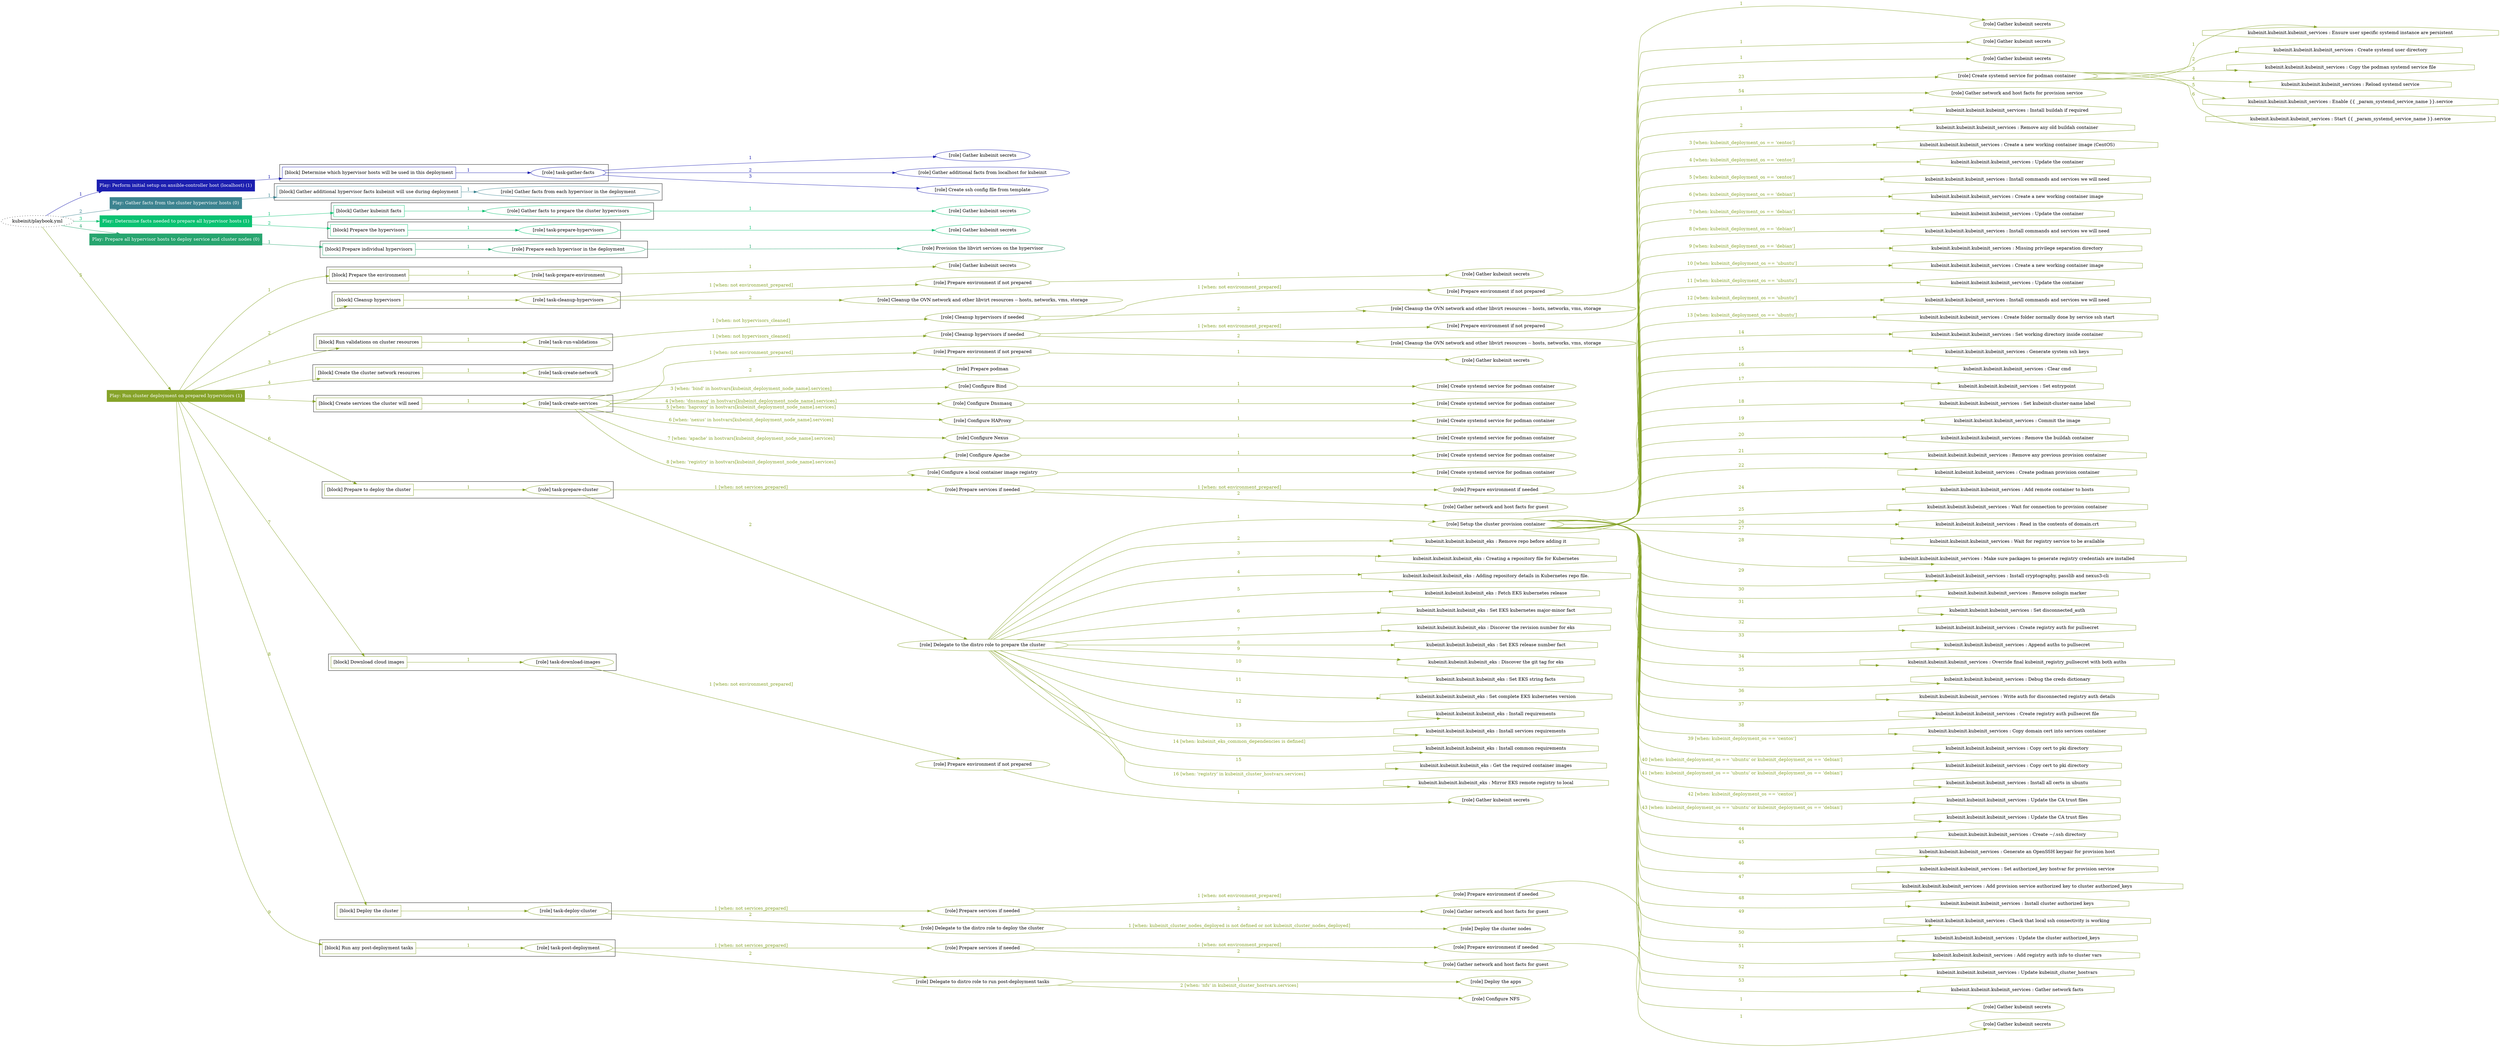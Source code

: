 digraph {
	graph [concentrate=true ordering=in rankdir=LR ratio=fill]
	edge [esep=5 sep=10]
	"kubeinit/playbook.yml" [URL="/home/runner/work/kubeinit/kubeinit/kubeinit/playbook.yml" id=playbook_ac0ee38f style=dotted]
	play_514ef023 [label="Play: Perform initial setup on ansible-controller host (localhost) (1)" URL="/home/runner/work/kubeinit/kubeinit/kubeinit/playbook.yml" color="#1c1fb0" fontcolor="#ffffff" id=play_514ef023 shape=box style=filled tooltip=localhost]
	"kubeinit/playbook.yml" -> play_514ef023 [label="1 " color="#1c1fb0" fontcolor="#1c1fb0" id=edge_805c777b labeltooltip="1 " tooltip="1 "]
	subgraph "Gather kubeinit secrets" {
		role_aa46693d [label="[role] Gather kubeinit secrets" URL="/home/runner/.ansible/collections/ansible_collections/kubeinit/kubeinit/roles/kubeinit_prepare/tasks/build_hypervisors_group.yml" color="#1c1fb0" id=role_aa46693d tooltip="Gather kubeinit secrets"]
	}
	subgraph "Gather additional facts from localhost for kubeinit" {
		role_a0757570 [label="[role] Gather additional facts from localhost for kubeinit" URL="/home/runner/.ansible/collections/ansible_collections/kubeinit/kubeinit/roles/kubeinit_prepare/tasks/build_hypervisors_group.yml" color="#1c1fb0" id=role_a0757570 tooltip="Gather additional facts from localhost for kubeinit"]
	}
	subgraph "Create ssh config file from template" {
		role_1741335d [label="[role] Create ssh config file from template" URL="/home/runner/.ansible/collections/ansible_collections/kubeinit/kubeinit/roles/kubeinit_prepare/tasks/build_hypervisors_group.yml" color="#1c1fb0" id=role_1741335d tooltip="Create ssh config file from template"]
	}
	subgraph "task-gather-facts" {
		role_9066b748 [label="[role] task-gather-facts" URL="/home/runner/work/kubeinit/kubeinit/kubeinit/playbook.yml" color="#1c1fb0" id=role_9066b748 tooltip="task-gather-facts"]
		role_9066b748 -> role_aa46693d [label="1 " color="#1c1fb0" fontcolor="#1c1fb0" id=edge_5cb0af5a labeltooltip="1 " tooltip="1 "]
		role_9066b748 -> role_a0757570 [label="2 " color="#1c1fb0" fontcolor="#1c1fb0" id=edge_f90fd588 labeltooltip="2 " tooltip="2 "]
		role_9066b748 -> role_1741335d [label="3 " color="#1c1fb0" fontcolor="#1c1fb0" id=edge_c0c8891a labeltooltip="3 " tooltip="3 "]
	}
	subgraph "Play: Perform initial setup on ansible-controller host (localhost) (1)" {
		play_514ef023 -> block_18d8a3e8 [label=1 color="#1c1fb0" fontcolor="#1c1fb0" id=edge_5097be7a labeltooltip=1 tooltip=1]
		subgraph cluster_block_18d8a3e8 {
			block_18d8a3e8 [label="[block] Determine which hypervisor hosts will be used in this deployment" URL="/home/runner/work/kubeinit/kubeinit/kubeinit/playbook.yml" color="#1c1fb0" id=block_18d8a3e8 labeltooltip="Determine which hypervisor hosts will be used in this deployment" shape=box tooltip="Determine which hypervisor hosts will be used in this deployment"]
			block_18d8a3e8 -> role_9066b748 [label="1 " color="#1c1fb0" fontcolor="#1c1fb0" id=edge_e4d27f89 labeltooltip="1 " tooltip="1 "]
		}
	}
	play_cdcdc4f8 [label="Play: Gather facts from the cluster hypervisor hosts (0)" URL="/home/runner/work/kubeinit/kubeinit/kubeinit/playbook.yml" color="#3c8390" fontcolor="#ffffff" id=play_cdcdc4f8 shape=box style=filled tooltip="Play: Gather facts from the cluster hypervisor hosts (0)"]
	"kubeinit/playbook.yml" -> play_cdcdc4f8 [label="2 " color="#3c8390" fontcolor="#3c8390" id=edge_95c10bf9 labeltooltip="2 " tooltip="2 "]
	subgraph "Gather facts from each hypervisor in the deployment" {
		role_65c24ffe [label="[role] Gather facts from each hypervisor in the deployment" URL="/home/runner/work/kubeinit/kubeinit/kubeinit/playbook.yml" color="#3c8390" id=role_65c24ffe tooltip="Gather facts from each hypervisor in the deployment"]
	}
	subgraph "Play: Gather facts from the cluster hypervisor hosts (0)" {
		play_cdcdc4f8 -> block_5e331bfd [label=1 color="#3c8390" fontcolor="#3c8390" id=edge_7f24a982 labeltooltip=1 tooltip=1]
		subgraph cluster_block_5e331bfd {
			block_5e331bfd [label="[block] Gather additional hypervisor facts kubeinit will use during deployment" URL="/home/runner/work/kubeinit/kubeinit/kubeinit/playbook.yml" color="#3c8390" id=block_5e331bfd labeltooltip="Gather additional hypervisor facts kubeinit will use during deployment" shape=box tooltip="Gather additional hypervisor facts kubeinit will use during deployment"]
			block_5e331bfd -> role_65c24ffe [label="1 " color="#3c8390" fontcolor="#3c8390" id=edge_75cc9bdc labeltooltip="1 " tooltip="1 "]
		}
	}
	play_d6337401 [label="Play: Determine facts needed to prepare all hypervisor hosts (1)" URL="/home/runner/work/kubeinit/kubeinit/kubeinit/playbook.yml" color="#0ac272" fontcolor="#ffffff" id=play_d6337401 shape=box style=filled tooltip=localhost]
	"kubeinit/playbook.yml" -> play_d6337401 [label="3 " color="#0ac272" fontcolor="#0ac272" id=edge_810a4d19 labeltooltip="3 " tooltip="3 "]
	subgraph "Gather kubeinit secrets" {
		role_9e37a2be [label="[role] Gather kubeinit secrets" URL="/home/runner/.ansible/collections/ansible_collections/kubeinit/kubeinit/roles/kubeinit_prepare/tasks/gather_kubeinit_facts.yml" color="#0ac272" id=role_9e37a2be tooltip="Gather kubeinit secrets"]
	}
	subgraph "Gather facts to prepare the cluster hypervisors" {
		role_99c81bf5 [label="[role] Gather facts to prepare the cluster hypervisors" URL="/home/runner/work/kubeinit/kubeinit/kubeinit/playbook.yml" color="#0ac272" id=role_99c81bf5 tooltip="Gather facts to prepare the cluster hypervisors"]
		role_99c81bf5 -> role_9e37a2be [label="1 " color="#0ac272" fontcolor="#0ac272" id=edge_9a4a5b41 labeltooltip="1 " tooltip="1 "]
	}
	subgraph "Gather kubeinit secrets" {
		role_c34dea6e [label="[role] Gather kubeinit secrets" URL="/home/runner/.ansible/collections/ansible_collections/kubeinit/kubeinit/roles/kubeinit_prepare/tasks/gather_kubeinit_facts.yml" color="#0ac272" id=role_c34dea6e tooltip="Gather kubeinit secrets"]
	}
	subgraph "task-prepare-hypervisors" {
		role_aaa1329e [label="[role] task-prepare-hypervisors" URL="/home/runner/work/kubeinit/kubeinit/kubeinit/playbook.yml" color="#0ac272" id=role_aaa1329e tooltip="task-prepare-hypervisors"]
		role_aaa1329e -> role_c34dea6e [label="1 " color="#0ac272" fontcolor="#0ac272" id=edge_6accfeb0 labeltooltip="1 " tooltip="1 "]
	}
	subgraph "Play: Determine facts needed to prepare all hypervisor hosts (1)" {
		play_d6337401 -> block_c12b2bb7 [label=1 color="#0ac272" fontcolor="#0ac272" id=edge_017d64dd labeltooltip=1 tooltip=1]
		subgraph cluster_block_c12b2bb7 {
			block_c12b2bb7 [label="[block] Gather kubeinit facts" URL="/home/runner/work/kubeinit/kubeinit/kubeinit/playbook.yml" color="#0ac272" id=block_c12b2bb7 labeltooltip="Gather kubeinit facts" shape=box tooltip="Gather kubeinit facts"]
			block_c12b2bb7 -> role_99c81bf5 [label="1 " color="#0ac272" fontcolor="#0ac272" id=edge_48b61f83 labeltooltip="1 " tooltip="1 "]
		}
		play_d6337401 -> block_81bae4c9 [label=2 color="#0ac272" fontcolor="#0ac272" id=edge_10459285 labeltooltip=2 tooltip=2]
		subgraph cluster_block_81bae4c9 {
			block_81bae4c9 [label="[block] Prepare the hypervisors" URL="/home/runner/work/kubeinit/kubeinit/kubeinit/playbook.yml" color="#0ac272" id=block_81bae4c9 labeltooltip="Prepare the hypervisors" shape=box tooltip="Prepare the hypervisors"]
			block_81bae4c9 -> role_aaa1329e [label="1 " color="#0ac272" fontcolor="#0ac272" id=edge_63a31864 labeltooltip="1 " tooltip="1 "]
		}
	}
	play_6992cffa [label="Play: Prepare all hypervisor hosts to deploy service and cluster nodes (0)" URL="/home/runner/work/kubeinit/kubeinit/kubeinit/playbook.yml" color="#27a56f" fontcolor="#ffffff" id=play_6992cffa shape=box style=filled tooltip="Play: Prepare all hypervisor hosts to deploy service and cluster nodes (0)"]
	"kubeinit/playbook.yml" -> play_6992cffa [label="4 " color="#27a56f" fontcolor="#27a56f" id=edge_81b1f3c8 labeltooltip="4 " tooltip="4 "]
	subgraph "Provision the libvirt services on the hypervisor" {
		role_ca307d8c [label="[role] Provision the libvirt services on the hypervisor" URL="/home/runner/.ansible/collections/ansible_collections/kubeinit/kubeinit/roles/kubeinit_prepare/tasks/prepare_hypervisor.yml" color="#27a56f" id=role_ca307d8c tooltip="Provision the libvirt services on the hypervisor"]
	}
	subgraph "Prepare each hypervisor in the deployment" {
		role_fca430cc [label="[role] Prepare each hypervisor in the deployment" URL="/home/runner/work/kubeinit/kubeinit/kubeinit/playbook.yml" color="#27a56f" id=role_fca430cc tooltip="Prepare each hypervisor in the deployment"]
		role_fca430cc -> role_ca307d8c [label="1 " color="#27a56f" fontcolor="#27a56f" id=edge_d7685b01 labeltooltip="1 " tooltip="1 "]
	}
	subgraph "Play: Prepare all hypervisor hosts to deploy service and cluster nodes (0)" {
		play_6992cffa -> block_5e1346e8 [label=1 color="#27a56f" fontcolor="#27a56f" id=edge_cde58935 labeltooltip=1 tooltip=1]
		subgraph cluster_block_5e1346e8 {
			block_5e1346e8 [label="[block] Prepare individual hypervisors" URL="/home/runner/work/kubeinit/kubeinit/kubeinit/playbook.yml" color="#27a56f" id=block_5e1346e8 labeltooltip="Prepare individual hypervisors" shape=box tooltip="Prepare individual hypervisors"]
			block_5e1346e8 -> role_fca430cc [label="1 " color="#27a56f" fontcolor="#27a56f" id=edge_1f34fde5 labeltooltip="1 " tooltip="1 "]
		}
	}
	play_e832bade [label="Play: Run cluster deployment on prepared hypervisors (1)" URL="/home/runner/work/kubeinit/kubeinit/kubeinit/playbook.yml" color="#86a329" fontcolor="#ffffff" id=play_e832bade shape=box style=filled tooltip=localhost]
	"kubeinit/playbook.yml" -> play_e832bade [label="5 " color="#86a329" fontcolor="#86a329" id=edge_7f034374 labeltooltip="5 " tooltip="5 "]
	subgraph "Gather kubeinit secrets" {
		role_de144056 [label="[role] Gather kubeinit secrets" URL="/home/runner/.ansible/collections/ansible_collections/kubeinit/kubeinit/roles/kubeinit_prepare/tasks/gather_kubeinit_facts.yml" color="#86a329" id=role_de144056 tooltip="Gather kubeinit secrets"]
	}
	subgraph "task-prepare-environment" {
		role_900d7fd9 [label="[role] task-prepare-environment" URL="/home/runner/work/kubeinit/kubeinit/kubeinit/playbook.yml" color="#86a329" id=role_900d7fd9 tooltip="task-prepare-environment"]
		role_900d7fd9 -> role_de144056 [label="1 " color="#86a329" fontcolor="#86a329" id=edge_c8f6f749 labeltooltip="1 " tooltip="1 "]
	}
	subgraph "Gather kubeinit secrets" {
		role_3d548cb7 [label="[role] Gather kubeinit secrets" URL="/home/runner/.ansible/collections/ansible_collections/kubeinit/kubeinit/roles/kubeinit_prepare/tasks/gather_kubeinit_facts.yml" color="#86a329" id=role_3d548cb7 tooltip="Gather kubeinit secrets"]
	}
	subgraph "Prepare environment if not prepared" {
		role_ba2e3c1b [label="[role] Prepare environment if not prepared" URL="/home/runner/.ansible/collections/ansible_collections/kubeinit/kubeinit/roles/kubeinit_prepare/tasks/cleanup_hypervisors.yml" color="#86a329" id=role_ba2e3c1b tooltip="Prepare environment if not prepared"]
		role_ba2e3c1b -> role_3d548cb7 [label="1 " color="#86a329" fontcolor="#86a329" id=edge_ed2e9948 labeltooltip="1 " tooltip="1 "]
	}
	subgraph "Cleanup the OVN network and other libvirt resources -- hosts, networks, vms, storage" {
		role_35c3395a [label="[role] Cleanup the OVN network and other libvirt resources -- hosts, networks, vms, storage" URL="/home/runner/.ansible/collections/ansible_collections/kubeinit/kubeinit/roles/kubeinit_prepare/tasks/cleanup_hypervisors.yml" color="#86a329" id=role_35c3395a tooltip="Cleanup the OVN network and other libvirt resources -- hosts, networks, vms, storage"]
	}
	subgraph "task-cleanup-hypervisors" {
		role_830a5e53 [label="[role] task-cleanup-hypervisors" URL="/home/runner/work/kubeinit/kubeinit/kubeinit/playbook.yml" color="#86a329" id=role_830a5e53 tooltip="task-cleanup-hypervisors"]
		role_830a5e53 -> role_ba2e3c1b [label="1 [when: not environment_prepared]" color="#86a329" fontcolor="#86a329" id=edge_532ede24 labeltooltip="1 [when: not environment_prepared]" tooltip="1 [when: not environment_prepared]"]
		role_830a5e53 -> role_35c3395a [label="2 " color="#86a329" fontcolor="#86a329" id=edge_77f3ccd2 labeltooltip="2 " tooltip="2 "]
	}
	subgraph "Gather kubeinit secrets" {
		role_7d45d523 [label="[role] Gather kubeinit secrets" URL="/home/runner/.ansible/collections/ansible_collections/kubeinit/kubeinit/roles/kubeinit_prepare/tasks/gather_kubeinit_facts.yml" color="#86a329" id=role_7d45d523 tooltip="Gather kubeinit secrets"]
	}
	subgraph "Prepare environment if not prepared" {
		role_18f2a586 [label="[role] Prepare environment if not prepared" URL="/home/runner/.ansible/collections/ansible_collections/kubeinit/kubeinit/roles/kubeinit_prepare/tasks/cleanup_hypervisors.yml" color="#86a329" id=role_18f2a586 tooltip="Prepare environment if not prepared"]
		role_18f2a586 -> role_7d45d523 [label="1 " color="#86a329" fontcolor="#86a329" id=edge_c3542076 labeltooltip="1 " tooltip="1 "]
	}
	subgraph "Cleanup the OVN network and other libvirt resources -- hosts, networks, vms, storage" {
		role_28f4b800 [label="[role] Cleanup the OVN network and other libvirt resources -- hosts, networks, vms, storage" URL="/home/runner/.ansible/collections/ansible_collections/kubeinit/kubeinit/roles/kubeinit_prepare/tasks/cleanup_hypervisors.yml" color="#86a329" id=role_28f4b800 tooltip="Cleanup the OVN network and other libvirt resources -- hosts, networks, vms, storage"]
	}
	subgraph "Cleanup hypervisors if needed" {
		role_d0c45427 [label="[role] Cleanup hypervisors if needed" URL="/home/runner/.ansible/collections/ansible_collections/kubeinit/kubeinit/roles/kubeinit_validations/tasks/main.yml" color="#86a329" id=role_d0c45427 tooltip="Cleanup hypervisors if needed"]
		role_d0c45427 -> role_18f2a586 [label="1 [when: not environment_prepared]" color="#86a329" fontcolor="#86a329" id=edge_3fb9bb09 labeltooltip="1 [when: not environment_prepared]" tooltip="1 [when: not environment_prepared]"]
		role_d0c45427 -> role_28f4b800 [label="2 " color="#86a329" fontcolor="#86a329" id=edge_4183ffc2 labeltooltip="2 " tooltip="2 "]
	}
	subgraph "task-run-validations" {
		role_e9bbc91e [label="[role] task-run-validations" URL="/home/runner/work/kubeinit/kubeinit/kubeinit/playbook.yml" color="#86a329" id=role_e9bbc91e tooltip="task-run-validations"]
		role_e9bbc91e -> role_d0c45427 [label="1 [when: not hypervisors_cleaned]" color="#86a329" fontcolor="#86a329" id=edge_71201f49 labeltooltip="1 [when: not hypervisors_cleaned]" tooltip="1 [when: not hypervisors_cleaned]"]
	}
	subgraph "Gather kubeinit secrets" {
		role_0942f168 [label="[role] Gather kubeinit secrets" URL="/home/runner/.ansible/collections/ansible_collections/kubeinit/kubeinit/roles/kubeinit_prepare/tasks/gather_kubeinit_facts.yml" color="#86a329" id=role_0942f168 tooltip="Gather kubeinit secrets"]
	}
	subgraph "Prepare environment if not prepared" {
		role_72f825f3 [label="[role] Prepare environment if not prepared" URL="/home/runner/.ansible/collections/ansible_collections/kubeinit/kubeinit/roles/kubeinit_prepare/tasks/cleanup_hypervisors.yml" color="#86a329" id=role_72f825f3 tooltip="Prepare environment if not prepared"]
		role_72f825f3 -> role_0942f168 [label="1 " color="#86a329" fontcolor="#86a329" id=edge_a7014a9a labeltooltip="1 " tooltip="1 "]
	}
	subgraph "Cleanup the OVN network and other libvirt resources -- hosts, networks, vms, storage" {
		role_77b09989 [label="[role] Cleanup the OVN network and other libvirt resources -- hosts, networks, vms, storage" URL="/home/runner/.ansible/collections/ansible_collections/kubeinit/kubeinit/roles/kubeinit_prepare/tasks/cleanup_hypervisors.yml" color="#86a329" id=role_77b09989 tooltip="Cleanup the OVN network and other libvirt resources -- hosts, networks, vms, storage"]
	}
	subgraph "Cleanup hypervisors if needed" {
		role_00d63c16 [label="[role] Cleanup hypervisors if needed" URL="/home/runner/.ansible/collections/ansible_collections/kubeinit/kubeinit/roles/kubeinit_libvirt/tasks/create_network.yml" color="#86a329" id=role_00d63c16 tooltip="Cleanup hypervisors if needed"]
		role_00d63c16 -> role_72f825f3 [label="1 [when: not environment_prepared]" color="#86a329" fontcolor="#86a329" id=edge_c382eae7 labeltooltip="1 [when: not environment_prepared]" tooltip="1 [when: not environment_prepared]"]
		role_00d63c16 -> role_77b09989 [label="2 " color="#86a329" fontcolor="#86a329" id=edge_f84f2cc1 labeltooltip="2 " tooltip="2 "]
	}
	subgraph "task-create-network" {
		role_98e82f44 [label="[role] task-create-network" URL="/home/runner/work/kubeinit/kubeinit/kubeinit/playbook.yml" color="#86a329" id=role_98e82f44 tooltip="task-create-network"]
		role_98e82f44 -> role_00d63c16 [label="1 [when: not hypervisors_cleaned]" color="#86a329" fontcolor="#86a329" id=edge_d833ddf8 labeltooltip="1 [when: not hypervisors_cleaned]" tooltip="1 [when: not hypervisors_cleaned]"]
	}
	subgraph "Gather kubeinit secrets" {
		role_edb4efd2 [label="[role] Gather kubeinit secrets" URL="/home/runner/.ansible/collections/ansible_collections/kubeinit/kubeinit/roles/kubeinit_prepare/tasks/gather_kubeinit_facts.yml" color="#86a329" id=role_edb4efd2 tooltip="Gather kubeinit secrets"]
	}
	subgraph "Prepare environment if not prepared" {
		role_0e9bb422 [label="[role] Prepare environment if not prepared" URL="/home/runner/.ansible/collections/ansible_collections/kubeinit/kubeinit/roles/kubeinit_services/tasks/main.yml" color="#86a329" id=role_0e9bb422 tooltip="Prepare environment if not prepared"]
		role_0e9bb422 -> role_edb4efd2 [label="1 " color="#86a329" fontcolor="#86a329" id=edge_f9adffac labeltooltip="1 " tooltip="1 "]
	}
	subgraph "Prepare podman" {
		role_13bad5fd [label="[role] Prepare podman" URL="/home/runner/.ansible/collections/ansible_collections/kubeinit/kubeinit/roles/kubeinit_services/tasks/00_create_service_pod.yml" color="#86a329" id=role_13bad5fd tooltip="Prepare podman"]
	}
	subgraph "Create systemd service for podman container" {
		role_0a74de05 [label="[role] Create systemd service for podman container" URL="/home/runner/.ansible/collections/ansible_collections/kubeinit/kubeinit/roles/kubeinit_bind/tasks/main.yml" color="#86a329" id=role_0a74de05 tooltip="Create systemd service for podman container"]
	}
	subgraph "Configure Bind" {
		role_346458db [label="[role] Configure Bind" URL="/home/runner/.ansible/collections/ansible_collections/kubeinit/kubeinit/roles/kubeinit_services/tasks/start_services_containers.yml" color="#86a329" id=role_346458db tooltip="Configure Bind"]
		role_346458db -> role_0a74de05 [label="1 " color="#86a329" fontcolor="#86a329" id=edge_b79c8021 labeltooltip="1 " tooltip="1 "]
	}
	subgraph "Create systemd service for podman container" {
		role_1aa47e1a [label="[role] Create systemd service for podman container" URL="/home/runner/.ansible/collections/ansible_collections/kubeinit/kubeinit/roles/kubeinit_dnsmasq/tasks/main.yml" color="#86a329" id=role_1aa47e1a tooltip="Create systemd service for podman container"]
	}
	subgraph "Configure Dnsmasq" {
		role_d14a6615 [label="[role] Configure Dnsmasq" URL="/home/runner/.ansible/collections/ansible_collections/kubeinit/kubeinit/roles/kubeinit_services/tasks/start_services_containers.yml" color="#86a329" id=role_d14a6615 tooltip="Configure Dnsmasq"]
		role_d14a6615 -> role_1aa47e1a [label="1 " color="#86a329" fontcolor="#86a329" id=edge_e2ab64cb labeltooltip="1 " tooltip="1 "]
	}
	subgraph "Create systemd service for podman container" {
		role_db6f6861 [label="[role] Create systemd service for podman container" URL="/home/runner/.ansible/collections/ansible_collections/kubeinit/kubeinit/roles/kubeinit_haproxy/tasks/main.yml" color="#86a329" id=role_db6f6861 tooltip="Create systemd service for podman container"]
	}
	subgraph "Configure HAProxy" {
		role_f684543c [label="[role] Configure HAProxy" URL="/home/runner/.ansible/collections/ansible_collections/kubeinit/kubeinit/roles/kubeinit_services/tasks/start_services_containers.yml" color="#86a329" id=role_f684543c tooltip="Configure HAProxy"]
		role_f684543c -> role_db6f6861 [label="1 " color="#86a329" fontcolor="#86a329" id=edge_658fb384 labeltooltip="1 " tooltip="1 "]
	}
	subgraph "Create systemd service for podman container" {
		role_12a2eaca [label="[role] Create systemd service for podman container" URL="/home/runner/.ansible/collections/ansible_collections/kubeinit/kubeinit/roles/kubeinit_nexus/tasks/main.yml" color="#86a329" id=role_12a2eaca tooltip="Create systemd service for podman container"]
	}
	subgraph "Configure Nexus" {
		role_42bf6373 [label="[role] Configure Nexus" URL="/home/runner/.ansible/collections/ansible_collections/kubeinit/kubeinit/roles/kubeinit_services/tasks/start_services_containers.yml" color="#86a329" id=role_42bf6373 tooltip="Configure Nexus"]
		role_42bf6373 -> role_12a2eaca [label="1 " color="#86a329" fontcolor="#86a329" id=edge_b9bf0ef9 labeltooltip="1 " tooltip="1 "]
	}
	subgraph "Create systemd service for podman container" {
		role_68eb43bc [label="[role] Create systemd service for podman container" URL="/home/runner/.ansible/collections/ansible_collections/kubeinit/kubeinit/roles/kubeinit_apache/tasks/main.yml" color="#86a329" id=role_68eb43bc tooltip="Create systemd service for podman container"]
	}
	subgraph "Configure Apache" {
		role_e07c5fc3 [label="[role] Configure Apache" URL="/home/runner/.ansible/collections/ansible_collections/kubeinit/kubeinit/roles/kubeinit_services/tasks/start_services_containers.yml" color="#86a329" id=role_e07c5fc3 tooltip="Configure Apache"]
		role_e07c5fc3 -> role_68eb43bc [label="1 " color="#86a329" fontcolor="#86a329" id=edge_5ebc6f80 labeltooltip="1 " tooltip="1 "]
	}
	subgraph "Create systemd service for podman container" {
		role_97bbe3f2 [label="[role] Create systemd service for podman container" URL="/home/runner/.ansible/collections/ansible_collections/kubeinit/kubeinit/roles/kubeinit_registry/tasks/main.yml" color="#86a329" id=role_97bbe3f2 tooltip="Create systemd service for podman container"]
	}
	subgraph "Configure a local container image registry" {
		role_b148c574 [label="[role] Configure a local container image registry" URL="/home/runner/.ansible/collections/ansible_collections/kubeinit/kubeinit/roles/kubeinit_services/tasks/start_services_containers.yml" color="#86a329" id=role_b148c574 tooltip="Configure a local container image registry"]
		role_b148c574 -> role_97bbe3f2 [label="1 " color="#86a329" fontcolor="#86a329" id=edge_ad8a6c0c labeltooltip="1 " tooltip="1 "]
	}
	subgraph "task-create-services" {
		role_01d7267c [label="[role] task-create-services" URL="/home/runner/work/kubeinit/kubeinit/kubeinit/playbook.yml" color="#86a329" id=role_01d7267c tooltip="task-create-services"]
		role_01d7267c -> role_0e9bb422 [label="1 [when: not environment_prepared]" color="#86a329" fontcolor="#86a329" id=edge_c82c912d labeltooltip="1 [when: not environment_prepared]" tooltip="1 [when: not environment_prepared]"]
		role_01d7267c -> role_13bad5fd [label="2 " color="#86a329" fontcolor="#86a329" id=edge_8de5a6c4 labeltooltip="2 " tooltip="2 "]
		role_01d7267c -> role_346458db [label="3 [when: 'bind' in hostvars[kubeinit_deployment_node_name].services]" color="#86a329" fontcolor="#86a329" id=edge_6ce889ef labeltooltip="3 [when: 'bind' in hostvars[kubeinit_deployment_node_name].services]" tooltip="3 [when: 'bind' in hostvars[kubeinit_deployment_node_name].services]"]
		role_01d7267c -> role_d14a6615 [label="4 [when: 'dnsmasq' in hostvars[kubeinit_deployment_node_name].services]" color="#86a329" fontcolor="#86a329" id=edge_b88346dd labeltooltip="4 [when: 'dnsmasq' in hostvars[kubeinit_deployment_node_name].services]" tooltip="4 [when: 'dnsmasq' in hostvars[kubeinit_deployment_node_name].services]"]
		role_01d7267c -> role_f684543c [label="5 [when: 'haproxy' in hostvars[kubeinit_deployment_node_name].services]" color="#86a329" fontcolor="#86a329" id=edge_91dd2235 labeltooltip="5 [when: 'haproxy' in hostvars[kubeinit_deployment_node_name].services]" tooltip="5 [when: 'haproxy' in hostvars[kubeinit_deployment_node_name].services]"]
		role_01d7267c -> role_42bf6373 [label="6 [when: 'nexus' in hostvars[kubeinit_deployment_node_name].services]" color="#86a329" fontcolor="#86a329" id=edge_c885d0ed labeltooltip="6 [when: 'nexus' in hostvars[kubeinit_deployment_node_name].services]" tooltip="6 [when: 'nexus' in hostvars[kubeinit_deployment_node_name].services]"]
		role_01d7267c -> role_e07c5fc3 [label="7 [when: 'apache' in hostvars[kubeinit_deployment_node_name].services]" color="#86a329" fontcolor="#86a329" id=edge_6da5ccbd labeltooltip="7 [when: 'apache' in hostvars[kubeinit_deployment_node_name].services]" tooltip="7 [when: 'apache' in hostvars[kubeinit_deployment_node_name].services]"]
		role_01d7267c -> role_b148c574 [label="8 [when: 'registry' in hostvars[kubeinit_deployment_node_name].services]" color="#86a329" fontcolor="#86a329" id=edge_6bc98d82 labeltooltip="8 [when: 'registry' in hostvars[kubeinit_deployment_node_name].services]" tooltip="8 [when: 'registry' in hostvars[kubeinit_deployment_node_name].services]"]
	}
	subgraph "Gather kubeinit secrets" {
		role_bd73dc6a [label="[role] Gather kubeinit secrets" URL="/home/runner/.ansible/collections/ansible_collections/kubeinit/kubeinit/roles/kubeinit_prepare/tasks/gather_kubeinit_facts.yml" color="#86a329" id=role_bd73dc6a tooltip="Gather kubeinit secrets"]
	}
	subgraph "Prepare environment if needed" {
		role_c6c52c25 [label="[role] Prepare environment if needed" URL="/home/runner/.ansible/collections/ansible_collections/kubeinit/kubeinit/roles/kubeinit_services/tasks/prepare_services.yml" color="#86a329" id=role_c6c52c25 tooltip="Prepare environment if needed"]
		role_c6c52c25 -> role_bd73dc6a [label="1 " color="#86a329" fontcolor="#86a329" id=edge_39eeecf1 labeltooltip="1 " tooltip="1 "]
	}
	subgraph "Gather network and host facts for guest" {
		role_71f45018 [label="[role] Gather network and host facts for guest" URL="/home/runner/.ansible/collections/ansible_collections/kubeinit/kubeinit/roles/kubeinit_services/tasks/prepare_services.yml" color="#86a329" id=role_71f45018 tooltip="Gather network and host facts for guest"]
	}
	subgraph "Prepare services if needed" {
		role_11d088c2 [label="[role] Prepare services if needed" URL="/home/runner/.ansible/collections/ansible_collections/kubeinit/kubeinit/roles/kubeinit_prepare/tasks/prepare_cluster.yml" color="#86a329" id=role_11d088c2 tooltip="Prepare services if needed"]
		role_11d088c2 -> role_c6c52c25 [label="1 [when: not environment_prepared]" color="#86a329" fontcolor="#86a329" id=edge_c65cbd43 labeltooltip="1 [when: not environment_prepared]" tooltip="1 [when: not environment_prepared]"]
		role_11d088c2 -> role_71f45018 [label="2 " color="#86a329" fontcolor="#86a329" id=edge_e25c6c9e labeltooltip="2 " tooltip="2 "]
	}
	subgraph "Create systemd service for podman container" {
		role_7db05685 [label="[role] Create systemd service for podman container" URL="/home/runner/.ansible/collections/ansible_collections/kubeinit/kubeinit/roles/kubeinit_services/tasks/create_provision_container.yml" color="#86a329" id=role_7db05685 tooltip="Create systemd service for podman container"]
		task_5f254884 [label="kubeinit.kubeinit.kubeinit_services : Ensure user specific systemd instance are persistent" URL="/home/runner/.ansible/collections/ansible_collections/kubeinit/kubeinit/roles/kubeinit_services/tasks/create_managed_service.yml" color="#86a329" id=task_5f254884 shape=octagon tooltip="kubeinit.kubeinit.kubeinit_services : Ensure user specific systemd instance are persistent"]
		role_7db05685 -> task_5f254884 [label="1 " color="#86a329" fontcolor="#86a329" id=edge_964da215 labeltooltip="1 " tooltip="1 "]
		task_02c5b98e [label="kubeinit.kubeinit.kubeinit_services : Create systemd user directory" URL="/home/runner/.ansible/collections/ansible_collections/kubeinit/kubeinit/roles/kubeinit_services/tasks/create_managed_service.yml" color="#86a329" id=task_02c5b98e shape=octagon tooltip="kubeinit.kubeinit.kubeinit_services : Create systemd user directory"]
		role_7db05685 -> task_02c5b98e [label="2 " color="#86a329" fontcolor="#86a329" id=edge_0bae5d6a labeltooltip="2 " tooltip="2 "]
		task_8ffcc404 [label="kubeinit.kubeinit.kubeinit_services : Copy the podman systemd service file" URL="/home/runner/.ansible/collections/ansible_collections/kubeinit/kubeinit/roles/kubeinit_services/tasks/create_managed_service.yml" color="#86a329" id=task_8ffcc404 shape=octagon tooltip="kubeinit.kubeinit.kubeinit_services : Copy the podman systemd service file"]
		role_7db05685 -> task_8ffcc404 [label="3 " color="#86a329" fontcolor="#86a329" id=edge_2c7211c6 labeltooltip="3 " tooltip="3 "]
		task_12e343bf [label="kubeinit.kubeinit.kubeinit_services : Reload systemd service" URL="/home/runner/.ansible/collections/ansible_collections/kubeinit/kubeinit/roles/kubeinit_services/tasks/create_managed_service.yml" color="#86a329" id=task_12e343bf shape=octagon tooltip="kubeinit.kubeinit.kubeinit_services : Reload systemd service"]
		role_7db05685 -> task_12e343bf [label="4 " color="#86a329" fontcolor="#86a329" id=edge_470210ab labeltooltip="4 " tooltip="4 "]
		task_cfbf9bf8 [label="kubeinit.kubeinit.kubeinit_services : Enable {{ _param_systemd_service_name }}.service" URL="/home/runner/.ansible/collections/ansible_collections/kubeinit/kubeinit/roles/kubeinit_services/tasks/create_managed_service.yml" color="#86a329" id=task_cfbf9bf8 shape=octagon tooltip="kubeinit.kubeinit.kubeinit_services : Enable {{ _param_systemd_service_name }}.service"]
		role_7db05685 -> task_cfbf9bf8 [label="5 " color="#86a329" fontcolor="#86a329" id=edge_17453a4a labeltooltip="5 " tooltip="5 "]
		task_2ec841c6 [label="kubeinit.kubeinit.kubeinit_services : Start {{ _param_systemd_service_name }}.service" URL="/home/runner/.ansible/collections/ansible_collections/kubeinit/kubeinit/roles/kubeinit_services/tasks/create_managed_service.yml" color="#86a329" id=task_2ec841c6 shape=octagon tooltip="kubeinit.kubeinit.kubeinit_services : Start {{ _param_systemd_service_name }}.service"]
		role_7db05685 -> task_2ec841c6 [label="6 " color="#86a329" fontcolor="#86a329" id=edge_3a2b7293 labeltooltip="6 " tooltip="6 "]
	}
	subgraph "Gather network and host facts for provision service" {
		role_9e0a296b [label="[role] Gather network and host facts for provision service" URL="/home/runner/.ansible/collections/ansible_collections/kubeinit/kubeinit/roles/kubeinit_services/tasks/create_provision_container.yml" color="#86a329" id=role_9e0a296b tooltip="Gather network and host facts for provision service"]
	}
	subgraph "Setup the cluster provision container" {
		role_5b77b13c [label="[role] Setup the cluster provision container" URL="/home/runner/.ansible/collections/ansible_collections/kubeinit/kubeinit/roles/kubeinit_eks/tasks/prepare_cluster.yml" color="#86a329" id=role_5b77b13c tooltip="Setup the cluster provision container"]
		task_6efb37c3 [label="kubeinit.kubeinit.kubeinit_services : Install buildah if required" URL="/home/runner/.ansible/collections/ansible_collections/kubeinit/kubeinit/roles/kubeinit_services/tasks/create_provision_container.yml" color="#86a329" id=task_6efb37c3 shape=octagon tooltip="kubeinit.kubeinit.kubeinit_services : Install buildah if required"]
		role_5b77b13c -> task_6efb37c3 [label="1 " color="#86a329" fontcolor="#86a329" id=edge_7ba0c8f5 labeltooltip="1 " tooltip="1 "]
		task_faee1903 [label="kubeinit.kubeinit.kubeinit_services : Remove any old buildah container" URL="/home/runner/.ansible/collections/ansible_collections/kubeinit/kubeinit/roles/kubeinit_services/tasks/create_provision_container.yml" color="#86a329" id=task_faee1903 shape=octagon tooltip="kubeinit.kubeinit.kubeinit_services : Remove any old buildah container"]
		role_5b77b13c -> task_faee1903 [label="2 " color="#86a329" fontcolor="#86a329" id=edge_a9aa9daf labeltooltip="2 " tooltip="2 "]
		task_b407cfb2 [label="kubeinit.kubeinit.kubeinit_services : Create a new working container image (CentOS)" URL="/home/runner/.ansible/collections/ansible_collections/kubeinit/kubeinit/roles/kubeinit_services/tasks/create_provision_container.yml" color="#86a329" id=task_b407cfb2 shape=octagon tooltip="kubeinit.kubeinit.kubeinit_services : Create a new working container image (CentOS)"]
		role_5b77b13c -> task_b407cfb2 [label="3 [when: kubeinit_deployment_os == 'centos']" color="#86a329" fontcolor="#86a329" id=edge_afef9ae8 labeltooltip="3 [when: kubeinit_deployment_os == 'centos']" tooltip="3 [when: kubeinit_deployment_os == 'centos']"]
		task_c05cc02a [label="kubeinit.kubeinit.kubeinit_services : Update the container" URL="/home/runner/.ansible/collections/ansible_collections/kubeinit/kubeinit/roles/kubeinit_services/tasks/create_provision_container.yml" color="#86a329" id=task_c05cc02a shape=octagon tooltip="kubeinit.kubeinit.kubeinit_services : Update the container"]
		role_5b77b13c -> task_c05cc02a [label="4 [when: kubeinit_deployment_os == 'centos']" color="#86a329" fontcolor="#86a329" id=edge_a29ca2a6 labeltooltip="4 [when: kubeinit_deployment_os == 'centos']" tooltip="4 [when: kubeinit_deployment_os == 'centos']"]
		task_42caaad0 [label="kubeinit.kubeinit.kubeinit_services : Install commands and services we will need" URL="/home/runner/.ansible/collections/ansible_collections/kubeinit/kubeinit/roles/kubeinit_services/tasks/create_provision_container.yml" color="#86a329" id=task_42caaad0 shape=octagon tooltip="kubeinit.kubeinit.kubeinit_services : Install commands and services we will need"]
		role_5b77b13c -> task_42caaad0 [label="5 [when: kubeinit_deployment_os == 'centos']" color="#86a329" fontcolor="#86a329" id=edge_1dd9f319 labeltooltip="5 [when: kubeinit_deployment_os == 'centos']" tooltip="5 [when: kubeinit_deployment_os == 'centos']"]
		task_fdff8ac5 [label="kubeinit.kubeinit.kubeinit_services : Create a new working container image" URL="/home/runner/.ansible/collections/ansible_collections/kubeinit/kubeinit/roles/kubeinit_services/tasks/create_provision_container.yml" color="#86a329" id=task_fdff8ac5 shape=octagon tooltip="kubeinit.kubeinit.kubeinit_services : Create a new working container image"]
		role_5b77b13c -> task_fdff8ac5 [label="6 [when: kubeinit_deployment_os == 'debian']" color="#86a329" fontcolor="#86a329" id=edge_cb76b831 labeltooltip="6 [when: kubeinit_deployment_os == 'debian']" tooltip="6 [when: kubeinit_deployment_os == 'debian']"]
		task_c2b8f775 [label="kubeinit.kubeinit.kubeinit_services : Update the container" URL="/home/runner/.ansible/collections/ansible_collections/kubeinit/kubeinit/roles/kubeinit_services/tasks/create_provision_container.yml" color="#86a329" id=task_c2b8f775 shape=octagon tooltip="kubeinit.kubeinit.kubeinit_services : Update the container"]
		role_5b77b13c -> task_c2b8f775 [label="7 [when: kubeinit_deployment_os == 'debian']" color="#86a329" fontcolor="#86a329" id=edge_5d477be2 labeltooltip="7 [when: kubeinit_deployment_os == 'debian']" tooltip="7 [when: kubeinit_deployment_os == 'debian']"]
		task_48f02a3a [label="kubeinit.kubeinit.kubeinit_services : Install commands and services we will need" URL="/home/runner/.ansible/collections/ansible_collections/kubeinit/kubeinit/roles/kubeinit_services/tasks/create_provision_container.yml" color="#86a329" id=task_48f02a3a shape=octagon tooltip="kubeinit.kubeinit.kubeinit_services : Install commands and services we will need"]
		role_5b77b13c -> task_48f02a3a [label="8 [when: kubeinit_deployment_os == 'debian']" color="#86a329" fontcolor="#86a329" id=edge_b3934557 labeltooltip="8 [when: kubeinit_deployment_os == 'debian']" tooltip="8 [when: kubeinit_deployment_os == 'debian']"]
		task_fcb771e0 [label="kubeinit.kubeinit.kubeinit_services : Missing privilege separation directory" URL="/home/runner/.ansible/collections/ansible_collections/kubeinit/kubeinit/roles/kubeinit_services/tasks/create_provision_container.yml" color="#86a329" id=task_fcb771e0 shape=octagon tooltip="kubeinit.kubeinit.kubeinit_services : Missing privilege separation directory"]
		role_5b77b13c -> task_fcb771e0 [label="9 [when: kubeinit_deployment_os == 'debian']" color="#86a329" fontcolor="#86a329" id=edge_90074014 labeltooltip="9 [when: kubeinit_deployment_os == 'debian']" tooltip="9 [when: kubeinit_deployment_os == 'debian']"]
		task_712a48a7 [label="kubeinit.kubeinit.kubeinit_services : Create a new working container image" URL="/home/runner/.ansible/collections/ansible_collections/kubeinit/kubeinit/roles/kubeinit_services/tasks/create_provision_container.yml" color="#86a329" id=task_712a48a7 shape=octagon tooltip="kubeinit.kubeinit.kubeinit_services : Create a new working container image"]
		role_5b77b13c -> task_712a48a7 [label="10 [when: kubeinit_deployment_os == 'ubuntu']" color="#86a329" fontcolor="#86a329" id=edge_aa4506a0 labeltooltip="10 [when: kubeinit_deployment_os == 'ubuntu']" tooltip="10 [when: kubeinit_deployment_os == 'ubuntu']"]
		task_9f9d18b7 [label="kubeinit.kubeinit.kubeinit_services : Update the container" URL="/home/runner/.ansible/collections/ansible_collections/kubeinit/kubeinit/roles/kubeinit_services/tasks/create_provision_container.yml" color="#86a329" id=task_9f9d18b7 shape=octagon tooltip="kubeinit.kubeinit.kubeinit_services : Update the container"]
		role_5b77b13c -> task_9f9d18b7 [label="11 [when: kubeinit_deployment_os == 'ubuntu']" color="#86a329" fontcolor="#86a329" id=edge_6b188f26 labeltooltip="11 [when: kubeinit_deployment_os == 'ubuntu']" tooltip="11 [when: kubeinit_deployment_os == 'ubuntu']"]
		task_a9e98e91 [label="kubeinit.kubeinit.kubeinit_services : Install commands and services we will need" URL="/home/runner/.ansible/collections/ansible_collections/kubeinit/kubeinit/roles/kubeinit_services/tasks/create_provision_container.yml" color="#86a329" id=task_a9e98e91 shape=octagon tooltip="kubeinit.kubeinit.kubeinit_services : Install commands and services we will need"]
		role_5b77b13c -> task_a9e98e91 [label="12 [when: kubeinit_deployment_os == 'ubuntu']" color="#86a329" fontcolor="#86a329" id=edge_ddbbdf64 labeltooltip="12 [when: kubeinit_deployment_os == 'ubuntu']" tooltip="12 [when: kubeinit_deployment_os == 'ubuntu']"]
		task_7cbccf59 [label="kubeinit.kubeinit.kubeinit_services : Create folder normally done by service ssh start" URL="/home/runner/.ansible/collections/ansible_collections/kubeinit/kubeinit/roles/kubeinit_services/tasks/create_provision_container.yml" color="#86a329" id=task_7cbccf59 shape=octagon tooltip="kubeinit.kubeinit.kubeinit_services : Create folder normally done by service ssh start"]
		role_5b77b13c -> task_7cbccf59 [label="13 [when: kubeinit_deployment_os == 'ubuntu']" color="#86a329" fontcolor="#86a329" id=edge_5f7ae89a labeltooltip="13 [when: kubeinit_deployment_os == 'ubuntu']" tooltip="13 [when: kubeinit_deployment_os == 'ubuntu']"]
		task_0958bff5 [label="kubeinit.kubeinit.kubeinit_services : Set working directory inside container" URL="/home/runner/.ansible/collections/ansible_collections/kubeinit/kubeinit/roles/kubeinit_services/tasks/create_provision_container.yml" color="#86a329" id=task_0958bff5 shape=octagon tooltip="kubeinit.kubeinit.kubeinit_services : Set working directory inside container"]
		role_5b77b13c -> task_0958bff5 [label="14 " color="#86a329" fontcolor="#86a329" id=edge_bc4d271f labeltooltip="14 " tooltip="14 "]
		task_0eb4cd52 [label="kubeinit.kubeinit.kubeinit_services : Generate system ssh keys" URL="/home/runner/.ansible/collections/ansible_collections/kubeinit/kubeinit/roles/kubeinit_services/tasks/create_provision_container.yml" color="#86a329" id=task_0eb4cd52 shape=octagon tooltip="kubeinit.kubeinit.kubeinit_services : Generate system ssh keys"]
		role_5b77b13c -> task_0eb4cd52 [label="15 " color="#86a329" fontcolor="#86a329" id=edge_34c8453c labeltooltip="15 " tooltip="15 "]
		task_2d015fd3 [label="kubeinit.kubeinit.kubeinit_services : Clear cmd" URL="/home/runner/.ansible/collections/ansible_collections/kubeinit/kubeinit/roles/kubeinit_services/tasks/create_provision_container.yml" color="#86a329" id=task_2d015fd3 shape=octagon tooltip="kubeinit.kubeinit.kubeinit_services : Clear cmd"]
		role_5b77b13c -> task_2d015fd3 [label="16 " color="#86a329" fontcolor="#86a329" id=edge_febd9e2b labeltooltip="16 " tooltip="16 "]
		task_f430946f [label="kubeinit.kubeinit.kubeinit_services : Set entrypoint" URL="/home/runner/.ansible/collections/ansible_collections/kubeinit/kubeinit/roles/kubeinit_services/tasks/create_provision_container.yml" color="#86a329" id=task_f430946f shape=octagon tooltip="kubeinit.kubeinit.kubeinit_services : Set entrypoint"]
		role_5b77b13c -> task_f430946f [label="17 " color="#86a329" fontcolor="#86a329" id=edge_49f30171 labeltooltip="17 " tooltip="17 "]
		task_f56e8c2d [label="kubeinit.kubeinit.kubeinit_services : Set kubeinit-cluster-name label" URL="/home/runner/.ansible/collections/ansible_collections/kubeinit/kubeinit/roles/kubeinit_services/tasks/create_provision_container.yml" color="#86a329" id=task_f56e8c2d shape=octagon tooltip="kubeinit.kubeinit.kubeinit_services : Set kubeinit-cluster-name label"]
		role_5b77b13c -> task_f56e8c2d [label="18 " color="#86a329" fontcolor="#86a329" id=edge_97c37e0f labeltooltip="18 " tooltip="18 "]
		task_cba53697 [label="kubeinit.kubeinit.kubeinit_services : Commit the image" URL="/home/runner/.ansible/collections/ansible_collections/kubeinit/kubeinit/roles/kubeinit_services/tasks/create_provision_container.yml" color="#86a329" id=task_cba53697 shape=octagon tooltip="kubeinit.kubeinit.kubeinit_services : Commit the image"]
		role_5b77b13c -> task_cba53697 [label="19 " color="#86a329" fontcolor="#86a329" id=edge_5de5bb93 labeltooltip="19 " tooltip="19 "]
		task_77cc5fa9 [label="kubeinit.kubeinit.kubeinit_services : Remove the buildah container" URL="/home/runner/.ansible/collections/ansible_collections/kubeinit/kubeinit/roles/kubeinit_services/tasks/create_provision_container.yml" color="#86a329" id=task_77cc5fa9 shape=octagon tooltip="kubeinit.kubeinit.kubeinit_services : Remove the buildah container"]
		role_5b77b13c -> task_77cc5fa9 [label="20 " color="#86a329" fontcolor="#86a329" id=edge_39dcb961 labeltooltip="20 " tooltip="20 "]
		task_e1e9a18d [label="kubeinit.kubeinit.kubeinit_services : Remove any previous provision container" URL="/home/runner/.ansible/collections/ansible_collections/kubeinit/kubeinit/roles/kubeinit_services/tasks/create_provision_container.yml" color="#86a329" id=task_e1e9a18d shape=octagon tooltip="kubeinit.kubeinit.kubeinit_services : Remove any previous provision container"]
		role_5b77b13c -> task_e1e9a18d [label="21 " color="#86a329" fontcolor="#86a329" id=edge_a6b2b431 labeltooltip="21 " tooltip="21 "]
		task_716b986a [label="kubeinit.kubeinit.kubeinit_services : Create podman provision container" URL="/home/runner/.ansible/collections/ansible_collections/kubeinit/kubeinit/roles/kubeinit_services/tasks/create_provision_container.yml" color="#86a329" id=task_716b986a shape=octagon tooltip="kubeinit.kubeinit.kubeinit_services : Create podman provision container"]
		role_5b77b13c -> task_716b986a [label="22 " color="#86a329" fontcolor="#86a329" id=edge_8bb97222 labeltooltip="22 " tooltip="22 "]
		role_5b77b13c -> role_7db05685 [label="23 " color="#86a329" fontcolor="#86a329" id=edge_6aad282f labeltooltip="23 " tooltip="23 "]
		task_84af23f0 [label="kubeinit.kubeinit.kubeinit_services : Add remote container to hosts" URL="/home/runner/.ansible/collections/ansible_collections/kubeinit/kubeinit/roles/kubeinit_services/tasks/create_provision_container.yml" color="#86a329" id=task_84af23f0 shape=octagon tooltip="kubeinit.kubeinit.kubeinit_services : Add remote container to hosts"]
		role_5b77b13c -> task_84af23f0 [label="24 " color="#86a329" fontcolor="#86a329" id=edge_8ced4517 labeltooltip="24 " tooltip="24 "]
		task_5e72afd1 [label="kubeinit.kubeinit.kubeinit_services : Wait for connection to provision container" URL="/home/runner/.ansible/collections/ansible_collections/kubeinit/kubeinit/roles/kubeinit_services/tasks/create_provision_container.yml" color="#86a329" id=task_5e72afd1 shape=octagon tooltip="kubeinit.kubeinit.kubeinit_services : Wait for connection to provision container"]
		role_5b77b13c -> task_5e72afd1 [label="25 " color="#86a329" fontcolor="#86a329" id=edge_cf69bc8c labeltooltip="25 " tooltip="25 "]
		task_d237784d [label="kubeinit.kubeinit.kubeinit_services : Read in the contents of domain.crt" URL="/home/runner/.ansible/collections/ansible_collections/kubeinit/kubeinit/roles/kubeinit_services/tasks/create_provision_container.yml" color="#86a329" id=task_d237784d shape=octagon tooltip="kubeinit.kubeinit.kubeinit_services : Read in the contents of domain.crt"]
		role_5b77b13c -> task_d237784d [label="26 " color="#86a329" fontcolor="#86a329" id=edge_99c08904 labeltooltip="26 " tooltip="26 "]
		task_1592a0e1 [label="kubeinit.kubeinit.kubeinit_services : Wait for registry service to be available" URL="/home/runner/.ansible/collections/ansible_collections/kubeinit/kubeinit/roles/kubeinit_services/tasks/create_provision_container.yml" color="#86a329" id=task_1592a0e1 shape=octagon tooltip="kubeinit.kubeinit.kubeinit_services : Wait for registry service to be available"]
		role_5b77b13c -> task_1592a0e1 [label="27 " color="#86a329" fontcolor="#86a329" id=edge_c27aab1a labeltooltip="27 " tooltip="27 "]
		task_1e4b205e [label="kubeinit.kubeinit.kubeinit_services : Make sure packages to generate registry credentials are installed" URL="/home/runner/.ansible/collections/ansible_collections/kubeinit/kubeinit/roles/kubeinit_services/tasks/create_provision_container.yml" color="#86a329" id=task_1e4b205e shape=octagon tooltip="kubeinit.kubeinit.kubeinit_services : Make sure packages to generate registry credentials are installed"]
		role_5b77b13c -> task_1e4b205e [label="28 " color="#86a329" fontcolor="#86a329" id=edge_70a9ee33 labeltooltip="28 " tooltip="28 "]
		task_05206794 [label="kubeinit.kubeinit.kubeinit_services : Install cryptography, passlib and nexus3-cli" URL="/home/runner/.ansible/collections/ansible_collections/kubeinit/kubeinit/roles/kubeinit_services/tasks/create_provision_container.yml" color="#86a329" id=task_05206794 shape=octagon tooltip="kubeinit.kubeinit.kubeinit_services : Install cryptography, passlib and nexus3-cli"]
		role_5b77b13c -> task_05206794 [label="29 " color="#86a329" fontcolor="#86a329" id=edge_60948127 labeltooltip="29 " tooltip="29 "]
		task_f7dcc895 [label="kubeinit.kubeinit.kubeinit_services : Remove nologin marker" URL="/home/runner/.ansible/collections/ansible_collections/kubeinit/kubeinit/roles/kubeinit_services/tasks/create_provision_container.yml" color="#86a329" id=task_f7dcc895 shape=octagon tooltip="kubeinit.kubeinit.kubeinit_services : Remove nologin marker"]
		role_5b77b13c -> task_f7dcc895 [label="30 " color="#86a329" fontcolor="#86a329" id=edge_96617e93 labeltooltip="30 " tooltip="30 "]
		task_f72e84cd [label="kubeinit.kubeinit.kubeinit_services : Set disconnected_auth" URL="/home/runner/.ansible/collections/ansible_collections/kubeinit/kubeinit/roles/kubeinit_services/tasks/create_provision_container.yml" color="#86a329" id=task_f72e84cd shape=octagon tooltip="kubeinit.kubeinit.kubeinit_services : Set disconnected_auth"]
		role_5b77b13c -> task_f72e84cd [label="31 " color="#86a329" fontcolor="#86a329" id=edge_c9b9f6df labeltooltip="31 " tooltip="31 "]
		task_179987eb [label="kubeinit.kubeinit.kubeinit_services : Create registry auth for pullsecret" URL="/home/runner/.ansible/collections/ansible_collections/kubeinit/kubeinit/roles/kubeinit_services/tasks/create_provision_container.yml" color="#86a329" id=task_179987eb shape=octagon tooltip="kubeinit.kubeinit.kubeinit_services : Create registry auth for pullsecret"]
		role_5b77b13c -> task_179987eb [label="32 " color="#86a329" fontcolor="#86a329" id=edge_0ccd1254 labeltooltip="32 " tooltip="32 "]
		task_d229de06 [label="kubeinit.kubeinit.kubeinit_services : Append auths to pullsecret" URL="/home/runner/.ansible/collections/ansible_collections/kubeinit/kubeinit/roles/kubeinit_services/tasks/create_provision_container.yml" color="#86a329" id=task_d229de06 shape=octagon tooltip="kubeinit.kubeinit.kubeinit_services : Append auths to pullsecret"]
		role_5b77b13c -> task_d229de06 [label="33 " color="#86a329" fontcolor="#86a329" id=edge_f7e7dab5 labeltooltip="33 " tooltip="33 "]
		task_1e85198d [label="kubeinit.kubeinit.kubeinit_services : Override final kubeinit_registry_pullsecret with both auths" URL="/home/runner/.ansible/collections/ansible_collections/kubeinit/kubeinit/roles/kubeinit_services/tasks/create_provision_container.yml" color="#86a329" id=task_1e85198d shape=octagon tooltip="kubeinit.kubeinit.kubeinit_services : Override final kubeinit_registry_pullsecret with both auths"]
		role_5b77b13c -> task_1e85198d [label="34 " color="#86a329" fontcolor="#86a329" id=edge_a2f1fc26 labeltooltip="34 " tooltip="34 "]
		task_a7f531e4 [label="kubeinit.kubeinit.kubeinit_services : Debug the creds dictionary" URL="/home/runner/.ansible/collections/ansible_collections/kubeinit/kubeinit/roles/kubeinit_services/tasks/create_provision_container.yml" color="#86a329" id=task_a7f531e4 shape=octagon tooltip="kubeinit.kubeinit.kubeinit_services : Debug the creds dictionary"]
		role_5b77b13c -> task_a7f531e4 [label="35 " color="#86a329" fontcolor="#86a329" id=edge_ef544a98 labeltooltip="35 " tooltip="35 "]
		task_4629db37 [label="kubeinit.kubeinit.kubeinit_services : Write auth for disconnected registry auth details" URL="/home/runner/.ansible/collections/ansible_collections/kubeinit/kubeinit/roles/kubeinit_services/tasks/create_provision_container.yml" color="#86a329" id=task_4629db37 shape=octagon tooltip="kubeinit.kubeinit.kubeinit_services : Write auth for disconnected registry auth details"]
		role_5b77b13c -> task_4629db37 [label="36 " color="#86a329" fontcolor="#86a329" id=edge_5e7e7c93 labeltooltip="36 " tooltip="36 "]
		task_9019fe5d [label="kubeinit.kubeinit.kubeinit_services : Create registry auth pullsecret file" URL="/home/runner/.ansible/collections/ansible_collections/kubeinit/kubeinit/roles/kubeinit_services/tasks/create_provision_container.yml" color="#86a329" id=task_9019fe5d shape=octagon tooltip="kubeinit.kubeinit.kubeinit_services : Create registry auth pullsecret file"]
		role_5b77b13c -> task_9019fe5d [label="37 " color="#86a329" fontcolor="#86a329" id=edge_767ca363 labeltooltip="37 " tooltip="37 "]
		task_314b61f0 [label="kubeinit.kubeinit.kubeinit_services : Copy domain cert into services container" URL="/home/runner/.ansible/collections/ansible_collections/kubeinit/kubeinit/roles/kubeinit_services/tasks/create_provision_container.yml" color="#86a329" id=task_314b61f0 shape=octagon tooltip="kubeinit.kubeinit.kubeinit_services : Copy domain cert into services container"]
		role_5b77b13c -> task_314b61f0 [label="38 " color="#86a329" fontcolor="#86a329" id=edge_70be31b9 labeltooltip="38 " tooltip="38 "]
		task_9c1f5850 [label="kubeinit.kubeinit.kubeinit_services : Copy cert to pki directory" URL="/home/runner/.ansible/collections/ansible_collections/kubeinit/kubeinit/roles/kubeinit_services/tasks/create_provision_container.yml" color="#86a329" id=task_9c1f5850 shape=octagon tooltip="kubeinit.kubeinit.kubeinit_services : Copy cert to pki directory"]
		role_5b77b13c -> task_9c1f5850 [label="39 [when: kubeinit_deployment_os == 'centos']" color="#86a329" fontcolor="#86a329" id=edge_6cbc831d labeltooltip="39 [when: kubeinit_deployment_os == 'centos']" tooltip="39 [when: kubeinit_deployment_os == 'centos']"]
		task_06ad2abb [label="kubeinit.kubeinit.kubeinit_services : Copy cert to pki directory" URL="/home/runner/.ansible/collections/ansible_collections/kubeinit/kubeinit/roles/kubeinit_services/tasks/create_provision_container.yml" color="#86a329" id=task_06ad2abb shape=octagon tooltip="kubeinit.kubeinit.kubeinit_services : Copy cert to pki directory"]
		role_5b77b13c -> task_06ad2abb [label="40 [when: kubeinit_deployment_os == 'ubuntu' or kubeinit_deployment_os == 'debian']" color="#86a329" fontcolor="#86a329" id=edge_139b659f labeltooltip="40 [when: kubeinit_deployment_os == 'ubuntu' or kubeinit_deployment_os == 'debian']" tooltip="40 [when: kubeinit_deployment_os == 'ubuntu' or kubeinit_deployment_os == 'debian']"]
		task_0ae64be0 [label="kubeinit.kubeinit.kubeinit_services : Install all certs in ubuntu" URL="/home/runner/.ansible/collections/ansible_collections/kubeinit/kubeinit/roles/kubeinit_services/tasks/create_provision_container.yml" color="#86a329" id=task_0ae64be0 shape=octagon tooltip="kubeinit.kubeinit.kubeinit_services : Install all certs in ubuntu"]
		role_5b77b13c -> task_0ae64be0 [label="41 [when: kubeinit_deployment_os == 'ubuntu' or kubeinit_deployment_os == 'debian']" color="#86a329" fontcolor="#86a329" id=edge_43a5d24c labeltooltip="41 [when: kubeinit_deployment_os == 'ubuntu' or kubeinit_deployment_os == 'debian']" tooltip="41 [when: kubeinit_deployment_os == 'ubuntu' or kubeinit_deployment_os == 'debian']"]
		task_98e162ae [label="kubeinit.kubeinit.kubeinit_services : Update the CA trust files" URL="/home/runner/.ansible/collections/ansible_collections/kubeinit/kubeinit/roles/kubeinit_services/tasks/create_provision_container.yml" color="#86a329" id=task_98e162ae shape=octagon tooltip="kubeinit.kubeinit.kubeinit_services : Update the CA trust files"]
		role_5b77b13c -> task_98e162ae [label="42 [when: kubeinit_deployment_os == 'centos']" color="#86a329" fontcolor="#86a329" id=edge_5fbf0219 labeltooltip="42 [when: kubeinit_deployment_os == 'centos']" tooltip="42 [when: kubeinit_deployment_os == 'centos']"]
		task_d5c41453 [label="kubeinit.kubeinit.kubeinit_services : Update the CA trust files" URL="/home/runner/.ansible/collections/ansible_collections/kubeinit/kubeinit/roles/kubeinit_services/tasks/create_provision_container.yml" color="#86a329" id=task_d5c41453 shape=octagon tooltip="kubeinit.kubeinit.kubeinit_services : Update the CA trust files"]
		role_5b77b13c -> task_d5c41453 [label="43 [when: kubeinit_deployment_os == 'ubuntu' or kubeinit_deployment_os == 'debian']" color="#86a329" fontcolor="#86a329" id=edge_48f0ce8c labeltooltip="43 [when: kubeinit_deployment_os == 'ubuntu' or kubeinit_deployment_os == 'debian']" tooltip="43 [when: kubeinit_deployment_os == 'ubuntu' or kubeinit_deployment_os == 'debian']"]
		task_3a47e539 [label="kubeinit.kubeinit.kubeinit_services : Create ~/.ssh directory" URL="/home/runner/.ansible/collections/ansible_collections/kubeinit/kubeinit/roles/kubeinit_services/tasks/create_provision_container.yml" color="#86a329" id=task_3a47e539 shape=octagon tooltip="kubeinit.kubeinit.kubeinit_services : Create ~/.ssh directory"]
		role_5b77b13c -> task_3a47e539 [label="44 " color="#86a329" fontcolor="#86a329" id=edge_51cb207c labeltooltip="44 " tooltip="44 "]
		task_9154dbc6 [label="kubeinit.kubeinit.kubeinit_services : Generate an OpenSSH keypair for provision host" URL="/home/runner/.ansible/collections/ansible_collections/kubeinit/kubeinit/roles/kubeinit_services/tasks/create_provision_container.yml" color="#86a329" id=task_9154dbc6 shape=octagon tooltip="kubeinit.kubeinit.kubeinit_services : Generate an OpenSSH keypair for provision host"]
		role_5b77b13c -> task_9154dbc6 [label="45 " color="#86a329" fontcolor="#86a329" id=edge_fcc082d3 labeltooltip="45 " tooltip="45 "]
		task_24fde29a [label="kubeinit.kubeinit.kubeinit_services : Set authorized_key hostvar for provision service" URL="/home/runner/.ansible/collections/ansible_collections/kubeinit/kubeinit/roles/kubeinit_services/tasks/create_provision_container.yml" color="#86a329" id=task_24fde29a shape=octagon tooltip="kubeinit.kubeinit.kubeinit_services : Set authorized_key hostvar for provision service"]
		role_5b77b13c -> task_24fde29a [label="46 " color="#86a329" fontcolor="#86a329" id=edge_6796ee4c labeltooltip="46 " tooltip="46 "]
		task_52952fdb [label="kubeinit.kubeinit.kubeinit_services : Add provision service authorized key to cluster authorized_keys" URL="/home/runner/.ansible/collections/ansible_collections/kubeinit/kubeinit/roles/kubeinit_services/tasks/create_provision_container.yml" color="#86a329" id=task_52952fdb shape=octagon tooltip="kubeinit.kubeinit.kubeinit_services : Add provision service authorized key to cluster authorized_keys"]
		role_5b77b13c -> task_52952fdb [label="47 " color="#86a329" fontcolor="#86a329" id=edge_ec46402c labeltooltip="47 " tooltip="47 "]
		task_ee95d5c0 [label="kubeinit.kubeinit.kubeinit_services : Install cluster authorized keys" URL="/home/runner/.ansible/collections/ansible_collections/kubeinit/kubeinit/roles/kubeinit_services/tasks/create_provision_container.yml" color="#86a329" id=task_ee95d5c0 shape=octagon tooltip="kubeinit.kubeinit.kubeinit_services : Install cluster authorized keys"]
		role_5b77b13c -> task_ee95d5c0 [label="48 " color="#86a329" fontcolor="#86a329" id=edge_3a497db6 labeltooltip="48 " tooltip="48 "]
		task_934e1d26 [label="kubeinit.kubeinit.kubeinit_services : Check that local ssh connectivity is working" URL="/home/runner/.ansible/collections/ansible_collections/kubeinit/kubeinit/roles/kubeinit_services/tasks/create_provision_container.yml" color="#86a329" id=task_934e1d26 shape=octagon tooltip="kubeinit.kubeinit.kubeinit_services : Check that local ssh connectivity is working"]
		role_5b77b13c -> task_934e1d26 [label="49 " color="#86a329" fontcolor="#86a329" id=edge_ea14cf61 labeltooltip="49 " tooltip="49 "]
		task_a0293ead [label="kubeinit.kubeinit.kubeinit_services : Update the cluster authorized_keys" URL="/home/runner/.ansible/collections/ansible_collections/kubeinit/kubeinit/roles/kubeinit_services/tasks/create_provision_container.yml" color="#86a329" id=task_a0293ead shape=octagon tooltip="kubeinit.kubeinit.kubeinit_services : Update the cluster authorized_keys"]
		role_5b77b13c -> task_a0293ead [label="50 " color="#86a329" fontcolor="#86a329" id=edge_1429e024 labeltooltip="50 " tooltip="50 "]
		task_bdf38955 [label="kubeinit.kubeinit.kubeinit_services : Add registry auth info to cluster vars" URL="/home/runner/.ansible/collections/ansible_collections/kubeinit/kubeinit/roles/kubeinit_services/tasks/create_provision_container.yml" color="#86a329" id=task_bdf38955 shape=octagon tooltip="kubeinit.kubeinit.kubeinit_services : Add registry auth info to cluster vars"]
		role_5b77b13c -> task_bdf38955 [label="51 " color="#86a329" fontcolor="#86a329" id=edge_6fbf3062 labeltooltip="51 " tooltip="51 "]
		task_3fbd590a [label="kubeinit.kubeinit.kubeinit_services : Update kubeinit_cluster_hostvars" URL="/home/runner/.ansible/collections/ansible_collections/kubeinit/kubeinit/roles/kubeinit_services/tasks/create_provision_container.yml" color="#86a329" id=task_3fbd590a shape=octagon tooltip="kubeinit.kubeinit.kubeinit_services : Update kubeinit_cluster_hostvars"]
		role_5b77b13c -> task_3fbd590a [label="52 " color="#86a329" fontcolor="#86a329" id=edge_da70c42d labeltooltip="52 " tooltip="52 "]
		task_42313b36 [label="kubeinit.kubeinit.kubeinit_services : Gather network facts" URL="/home/runner/.ansible/collections/ansible_collections/kubeinit/kubeinit/roles/kubeinit_services/tasks/create_provision_container.yml" color="#86a329" id=task_42313b36 shape=octagon tooltip="kubeinit.kubeinit.kubeinit_services : Gather network facts"]
		role_5b77b13c -> task_42313b36 [label="53 " color="#86a329" fontcolor="#86a329" id=edge_224e4e13 labeltooltip="53 " tooltip="53 "]
		role_5b77b13c -> role_9e0a296b [label="54 " color="#86a329" fontcolor="#86a329" id=edge_8c293e60 labeltooltip="54 " tooltip="54 "]
	}
	subgraph "Delegate to the distro role to prepare the cluster" {
		role_c3dce95d [label="[role] Delegate to the distro role to prepare the cluster" URL="/home/runner/.ansible/collections/ansible_collections/kubeinit/kubeinit/roles/kubeinit_prepare/tasks/prepare_cluster.yml" color="#86a329" id=role_c3dce95d tooltip="Delegate to the distro role to prepare the cluster"]
		role_c3dce95d -> role_5b77b13c [label="1 " color="#86a329" fontcolor="#86a329" id=edge_5c49d6a3 labeltooltip="1 " tooltip="1 "]
		task_17c167a7 [label="kubeinit.kubeinit.kubeinit_eks : Remove repo before adding it" URL="/home/runner/.ansible/collections/ansible_collections/kubeinit/kubeinit/roles/kubeinit_eks/tasks/prepare_cluster.yml" color="#86a329" id=task_17c167a7 shape=octagon tooltip="kubeinit.kubeinit.kubeinit_eks : Remove repo before adding it"]
		role_c3dce95d -> task_17c167a7 [label="2 " color="#86a329" fontcolor="#86a329" id=edge_582677c1 labeltooltip="2 " tooltip="2 "]
		task_2fb9c47d [label="kubeinit.kubeinit.kubeinit_eks : Creating a repository file for Kubernetes" URL="/home/runner/.ansible/collections/ansible_collections/kubeinit/kubeinit/roles/kubeinit_eks/tasks/prepare_cluster.yml" color="#86a329" id=task_2fb9c47d shape=octagon tooltip="kubeinit.kubeinit.kubeinit_eks : Creating a repository file for Kubernetes"]
		role_c3dce95d -> task_2fb9c47d [label="3 " color="#86a329" fontcolor="#86a329" id=edge_0cf64990 labeltooltip="3 " tooltip="3 "]
		task_caad875f [label="kubeinit.kubeinit.kubeinit_eks : Adding repository details in Kubernetes repo file." URL="/home/runner/.ansible/collections/ansible_collections/kubeinit/kubeinit/roles/kubeinit_eks/tasks/prepare_cluster.yml" color="#86a329" id=task_caad875f shape=octagon tooltip="kubeinit.kubeinit.kubeinit_eks : Adding repository details in Kubernetes repo file."]
		role_c3dce95d -> task_caad875f [label="4 " color="#86a329" fontcolor="#86a329" id=edge_675bb496 labeltooltip="4 " tooltip="4 "]
		task_3836e628 [label="kubeinit.kubeinit.kubeinit_eks : Fetch EKS kubernetes release" URL="/home/runner/.ansible/collections/ansible_collections/kubeinit/kubeinit/roles/kubeinit_eks/tasks/prepare_cluster.yml" color="#86a329" id=task_3836e628 shape=octagon tooltip="kubeinit.kubeinit.kubeinit_eks : Fetch EKS kubernetes release"]
		role_c3dce95d -> task_3836e628 [label="5 " color="#86a329" fontcolor="#86a329" id=edge_7c7749c9 labeltooltip="5 " tooltip="5 "]
		task_97fb897a [label="kubeinit.kubeinit.kubeinit_eks : Set EKS kubernetes major-minor fact" URL="/home/runner/.ansible/collections/ansible_collections/kubeinit/kubeinit/roles/kubeinit_eks/tasks/prepare_cluster.yml" color="#86a329" id=task_97fb897a shape=octagon tooltip="kubeinit.kubeinit.kubeinit_eks : Set EKS kubernetes major-minor fact"]
		role_c3dce95d -> task_97fb897a [label="6 " color="#86a329" fontcolor="#86a329" id=edge_2ed8a911 labeltooltip="6 " tooltip="6 "]
		task_25e4c91f [label="kubeinit.kubeinit.kubeinit_eks : Discover the revision number for eks" URL="/home/runner/.ansible/collections/ansible_collections/kubeinit/kubeinit/roles/kubeinit_eks/tasks/prepare_cluster.yml" color="#86a329" id=task_25e4c91f shape=octagon tooltip="kubeinit.kubeinit.kubeinit_eks : Discover the revision number for eks"]
		role_c3dce95d -> task_25e4c91f [label="7 " color="#86a329" fontcolor="#86a329" id=edge_f0bdcb6e labeltooltip="7 " tooltip="7 "]
		task_ad92f198 [label="kubeinit.kubeinit.kubeinit_eks : Set EKS release number fact" URL="/home/runner/.ansible/collections/ansible_collections/kubeinit/kubeinit/roles/kubeinit_eks/tasks/prepare_cluster.yml" color="#86a329" id=task_ad92f198 shape=octagon tooltip="kubeinit.kubeinit.kubeinit_eks : Set EKS release number fact"]
		role_c3dce95d -> task_ad92f198 [label="8 " color="#86a329" fontcolor="#86a329" id=edge_bb7e1b66 labeltooltip="8 " tooltip="8 "]
		task_d0e569d3 [label="kubeinit.kubeinit.kubeinit_eks : Discover the git tag for eks" URL="/home/runner/.ansible/collections/ansible_collections/kubeinit/kubeinit/roles/kubeinit_eks/tasks/prepare_cluster.yml" color="#86a329" id=task_d0e569d3 shape=octagon tooltip="kubeinit.kubeinit.kubeinit_eks : Discover the git tag for eks"]
		role_c3dce95d -> task_d0e569d3 [label="9 " color="#86a329" fontcolor="#86a329" id=edge_19b16351 labeltooltip="9 " tooltip="9 "]
		task_95610c15 [label="kubeinit.kubeinit.kubeinit_eks : Set EKS string facts" URL="/home/runner/.ansible/collections/ansible_collections/kubeinit/kubeinit/roles/kubeinit_eks/tasks/prepare_cluster.yml" color="#86a329" id=task_95610c15 shape=octagon tooltip="kubeinit.kubeinit.kubeinit_eks : Set EKS string facts"]
		role_c3dce95d -> task_95610c15 [label="10 " color="#86a329" fontcolor="#86a329" id=edge_772851dd labeltooltip="10 " tooltip="10 "]
		task_d456a07e [label="kubeinit.kubeinit.kubeinit_eks : Set complete EKS kubernetes version" URL="/home/runner/.ansible/collections/ansible_collections/kubeinit/kubeinit/roles/kubeinit_eks/tasks/prepare_cluster.yml" color="#86a329" id=task_d456a07e shape=octagon tooltip="kubeinit.kubeinit.kubeinit_eks : Set complete EKS kubernetes version"]
		role_c3dce95d -> task_d456a07e [label="11 " color="#86a329" fontcolor="#86a329" id=edge_13f4c677 labeltooltip="11 " tooltip="11 "]
		task_9be66941 [label="kubeinit.kubeinit.kubeinit_eks : Install requirements" URL="/home/runner/.ansible/collections/ansible_collections/kubeinit/kubeinit/roles/kubeinit_eks/tasks/prepare_cluster.yml" color="#86a329" id=task_9be66941 shape=octagon tooltip="kubeinit.kubeinit.kubeinit_eks : Install requirements"]
		role_c3dce95d -> task_9be66941 [label="12 " color="#86a329" fontcolor="#86a329" id=edge_6e2a2041 labeltooltip="12 " tooltip="12 "]
		task_7d9a3fe7 [label="kubeinit.kubeinit.kubeinit_eks : Install services requirements" URL="/home/runner/.ansible/collections/ansible_collections/kubeinit/kubeinit/roles/kubeinit_eks/tasks/prepare_cluster.yml" color="#86a329" id=task_7d9a3fe7 shape=octagon tooltip="kubeinit.kubeinit.kubeinit_eks : Install services requirements"]
		role_c3dce95d -> task_7d9a3fe7 [label="13 " color="#86a329" fontcolor="#86a329" id=edge_ec9464a1 labeltooltip="13 " tooltip="13 "]
		task_9f5ee883 [label="kubeinit.kubeinit.kubeinit_eks : Install common requirements" URL="/home/runner/.ansible/collections/ansible_collections/kubeinit/kubeinit/roles/kubeinit_eks/tasks/prepare_cluster.yml" color="#86a329" id=task_9f5ee883 shape=octagon tooltip="kubeinit.kubeinit.kubeinit_eks : Install common requirements"]
		role_c3dce95d -> task_9f5ee883 [label="14 [when: kubeinit_eks_common_dependencies is defined]" color="#86a329" fontcolor="#86a329" id=edge_0abdadd7 labeltooltip="14 [when: kubeinit_eks_common_dependencies is defined]" tooltip="14 [when: kubeinit_eks_common_dependencies is defined]"]
		task_ed2d56a0 [label="kubeinit.kubeinit.kubeinit_eks : Get the required container images" URL="/home/runner/.ansible/collections/ansible_collections/kubeinit/kubeinit/roles/kubeinit_eks/tasks/prepare_cluster.yml" color="#86a329" id=task_ed2d56a0 shape=octagon tooltip="kubeinit.kubeinit.kubeinit_eks : Get the required container images"]
		role_c3dce95d -> task_ed2d56a0 [label="15 " color="#86a329" fontcolor="#86a329" id=edge_71dce7c9 labeltooltip="15 " tooltip="15 "]
		task_8c4a7531 [label="kubeinit.kubeinit.kubeinit_eks : Mirror EKS remote registry to local" URL="/home/runner/.ansible/collections/ansible_collections/kubeinit/kubeinit/roles/kubeinit_eks/tasks/prepare_cluster.yml" color="#86a329" id=task_8c4a7531 shape=octagon tooltip="kubeinit.kubeinit.kubeinit_eks : Mirror EKS remote registry to local"]
		role_c3dce95d -> task_8c4a7531 [label="16 [when: 'registry' in kubeinit_cluster_hostvars.services]" color="#86a329" fontcolor="#86a329" id=edge_5a1a9e49 labeltooltip="16 [when: 'registry' in kubeinit_cluster_hostvars.services]" tooltip="16 [when: 'registry' in kubeinit_cluster_hostvars.services]"]
	}
	subgraph "task-prepare-cluster" {
		role_7d72fdb5 [label="[role] task-prepare-cluster" URL="/home/runner/work/kubeinit/kubeinit/kubeinit/playbook.yml" color="#86a329" id=role_7d72fdb5 tooltip="task-prepare-cluster"]
		role_7d72fdb5 -> role_11d088c2 [label="1 [when: not services_prepared]" color="#86a329" fontcolor="#86a329" id=edge_8a4a9c10 labeltooltip="1 [when: not services_prepared]" tooltip="1 [when: not services_prepared]"]
		role_7d72fdb5 -> role_c3dce95d [label="2 " color="#86a329" fontcolor="#86a329" id=edge_16b833d7 labeltooltip="2 " tooltip="2 "]
	}
	subgraph "Gather kubeinit secrets" {
		role_aab20177 [label="[role] Gather kubeinit secrets" URL="/home/runner/.ansible/collections/ansible_collections/kubeinit/kubeinit/roles/kubeinit_prepare/tasks/gather_kubeinit_facts.yml" color="#86a329" id=role_aab20177 tooltip="Gather kubeinit secrets"]
	}
	subgraph "Prepare environment if not prepared" {
		role_fa9c17ae [label="[role] Prepare environment if not prepared" URL="/home/runner/.ansible/collections/ansible_collections/kubeinit/kubeinit/roles/kubeinit_libvirt/tasks/download_cloud_images.yml" color="#86a329" id=role_fa9c17ae tooltip="Prepare environment if not prepared"]
		role_fa9c17ae -> role_aab20177 [label="1 " color="#86a329" fontcolor="#86a329" id=edge_3254f48e labeltooltip="1 " tooltip="1 "]
	}
	subgraph "task-download-images" {
		role_3d09d820 [label="[role] task-download-images" URL="/home/runner/work/kubeinit/kubeinit/kubeinit/playbook.yml" color="#86a329" id=role_3d09d820 tooltip="task-download-images"]
		role_3d09d820 -> role_fa9c17ae [label="1 [when: not environment_prepared]" color="#86a329" fontcolor="#86a329" id=edge_132b9bf9 labeltooltip="1 [when: not environment_prepared]" tooltip="1 [when: not environment_prepared]"]
	}
	subgraph "Gather kubeinit secrets" {
		role_1a210233 [label="[role] Gather kubeinit secrets" URL="/home/runner/.ansible/collections/ansible_collections/kubeinit/kubeinit/roles/kubeinit_prepare/tasks/gather_kubeinit_facts.yml" color="#86a329" id=role_1a210233 tooltip="Gather kubeinit secrets"]
	}
	subgraph "Prepare environment if needed" {
		role_f5bf73e0 [label="[role] Prepare environment if needed" URL="/home/runner/.ansible/collections/ansible_collections/kubeinit/kubeinit/roles/kubeinit_services/tasks/prepare_services.yml" color="#86a329" id=role_f5bf73e0 tooltip="Prepare environment if needed"]
		role_f5bf73e0 -> role_1a210233 [label="1 " color="#86a329" fontcolor="#86a329" id=edge_50538aea labeltooltip="1 " tooltip="1 "]
	}
	subgraph "Gather network and host facts for guest" {
		role_be80f541 [label="[role] Gather network and host facts for guest" URL="/home/runner/.ansible/collections/ansible_collections/kubeinit/kubeinit/roles/kubeinit_services/tasks/prepare_services.yml" color="#86a329" id=role_be80f541 tooltip="Gather network and host facts for guest"]
	}
	subgraph "Prepare services if needed" {
		role_0f3906ac [label="[role] Prepare services if needed" URL="/home/runner/.ansible/collections/ansible_collections/kubeinit/kubeinit/roles/kubeinit_prepare/tasks/deploy_cluster.yml" color="#86a329" id=role_0f3906ac tooltip="Prepare services if needed"]
		role_0f3906ac -> role_f5bf73e0 [label="1 [when: not environment_prepared]" color="#86a329" fontcolor="#86a329" id=edge_74a208f5 labeltooltip="1 [when: not environment_prepared]" tooltip="1 [when: not environment_prepared]"]
		role_0f3906ac -> role_be80f541 [label="2 " color="#86a329" fontcolor="#86a329" id=edge_34d5c078 labeltooltip="2 " tooltip="2 "]
	}
	subgraph "Deploy the cluster nodes" {
		role_b809c1f8 [label="[role] Deploy the cluster nodes" URL="/home/runner/.ansible/collections/ansible_collections/kubeinit/kubeinit/roles/kubeinit_eks/tasks/main.yml" color="#86a329" id=role_b809c1f8 tooltip="Deploy the cluster nodes"]
	}
	subgraph "Delegate to the distro role to deploy the cluster" {
		role_71861ae2 [label="[role] Delegate to the distro role to deploy the cluster" URL="/home/runner/.ansible/collections/ansible_collections/kubeinit/kubeinit/roles/kubeinit_prepare/tasks/deploy_cluster.yml" color="#86a329" id=role_71861ae2 tooltip="Delegate to the distro role to deploy the cluster"]
		role_71861ae2 -> role_b809c1f8 [label="1 [when: kubeinit_cluster_nodes_deployed is not defined or not kubeinit_cluster_nodes_deployed]" color="#86a329" fontcolor="#86a329" id=edge_9e78697d labeltooltip="1 [when: kubeinit_cluster_nodes_deployed is not defined or not kubeinit_cluster_nodes_deployed]" tooltip="1 [when: kubeinit_cluster_nodes_deployed is not defined or not kubeinit_cluster_nodes_deployed]"]
	}
	subgraph "task-deploy-cluster" {
		role_d317bfd8 [label="[role] task-deploy-cluster" URL="/home/runner/work/kubeinit/kubeinit/kubeinit/playbook.yml" color="#86a329" id=role_d317bfd8 tooltip="task-deploy-cluster"]
		role_d317bfd8 -> role_0f3906ac [label="1 [when: not services_prepared]" color="#86a329" fontcolor="#86a329" id=edge_c6d9322a labeltooltip="1 [when: not services_prepared]" tooltip="1 [when: not services_prepared]"]
		role_d317bfd8 -> role_71861ae2 [label="2 " color="#86a329" fontcolor="#86a329" id=edge_b154717e labeltooltip="2 " tooltip="2 "]
	}
	subgraph "Gather kubeinit secrets" {
		role_e337f8bf [label="[role] Gather kubeinit secrets" URL="/home/runner/.ansible/collections/ansible_collections/kubeinit/kubeinit/roles/kubeinit_prepare/tasks/gather_kubeinit_facts.yml" color="#86a329" id=role_e337f8bf tooltip="Gather kubeinit secrets"]
	}
	subgraph "Prepare environment if needed" {
		role_97cd78d8 [label="[role] Prepare environment if needed" URL="/home/runner/.ansible/collections/ansible_collections/kubeinit/kubeinit/roles/kubeinit_services/tasks/prepare_services.yml" color="#86a329" id=role_97cd78d8 tooltip="Prepare environment if needed"]
		role_97cd78d8 -> role_e337f8bf [label="1 " color="#86a329" fontcolor="#86a329" id=edge_1bc6ed68 labeltooltip="1 " tooltip="1 "]
	}
	subgraph "Gather network and host facts for guest" {
		role_4a580b21 [label="[role] Gather network and host facts for guest" URL="/home/runner/.ansible/collections/ansible_collections/kubeinit/kubeinit/roles/kubeinit_services/tasks/prepare_services.yml" color="#86a329" id=role_4a580b21 tooltip="Gather network and host facts for guest"]
	}
	subgraph "Prepare services if needed" {
		role_3e16acaa [label="[role] Prepare services if needed" URL="/home/runner/.ansible/collections/ansible_collections/kubeinit/kubeinit/roles/kubeinit_prepare/tasks/post_deployment.yml" color="#86a329" id=role_3e16acaa tooltip="Prepare services if needed"]
		role_3e16acaa -> role_97cd78d8 [label="1 [when: not environment_prepared]" color="#86a329" fontcolor="#86a329" id=edge_fa4af0e1 labeltooltip="1 [when: not environment_prepared]" tooltip="1 [when: not environment_prepared]"]
		role_3e16acaa -> role_4a580b21 [label="2 " color="#86a329" fontcolor="#86a329" id=edge_9eba026f labeltooltip="2 " tooltip="2 "]
	}
	subgraph "Deploy the apps" {
		role_e5a5c5d1 [label="[role] Deploy the apps" URL="/home/runner/.ansible/collections/ansible_collections/kubeinit/kubeinit/roles/kubeinit_eks/tasks/post_deployment_tasks.yml" color="#86a329" id=role_e5a5c5d1 tooltip="Deploy the apps"]
	}
	subgraph "Configure NFS" {
		role_59658264 [label="[role] Configure NFS" URL="/home/runner/.ansible/collections/ansible_collections/kubeinit/kubeinit/roles/kubeinit_eks/tasks/post_deployment_tasks.yml" color="#86a329" id=role_59658264 tooltip="Configure NFS"]
	}
	subgraph "Delegate to distro role to run post-deployment tasks" {
		role_7338a1a2 [label="[role] Delegate to distro role to run post-deployment tasks" URL="/home/runner/.ansible/collections/ansible_collections/kubeinit/kubeinit/roles/kubeinit_prepare/tasks/post_deployment.yml" color="#86a329" id=role_7338a1a2 tooltip="Delegate to distro role to run post-deployment tasks"]
		role_7338a1a2 -> role_e5a5c5d1 [label="1 " color="#86a329" fontcolor="#86a329" id=edge_835a81b2 labeltooltip="1 " tooltip="1 "]
		role_7338a1a2 -> role_59658264 [label="2 [when: 'nfs' in kubeinit_cluster_hostvars.services]" color="#86a329" fontcolor="#86a329" id=edge_51be5c63 labeltooltip="2 [when: 'nfs' in kubeinit_cluster_hostvars.services]" tooltip="2 [when: 'nfs' in kubeinit_cluster_hostvars.services]"]
	}
	subgraph "task-post-deployment" {
		role_32a3d47c [label="[role] task-post-deployment" URL="/home/runner/work/kubeinit/kubeinit/kubeinit/playbook.yml" color="#86a329" id=role_32a3d47c tooltip="task-post-deployment"]
		role_32a3d47c -> role_3e16acaa [label="1 [when: not services_prepared]" color="#86a329" fontcolor="#86a329" id=edge_201b4d24 labeltooltip="1 [when: not services_prepared]" tooltip="1 [when: not services_prepared]"]
		role_32a3d47c -> role_7338a1a2 [label="2 " color="#86a329" fontcolor="#86a329" id=edge_e05d0fca labeltooltip="2 " tooltip="2 "]
	}
	subgraph "Play: Run cluster deployment on prepared hypervisors (1)" {
		play_e832bade -> block_2c14b9ad [label=1 color="#86a329" fontcolor="#86a329" id=edge_e27f8463 labeltooltip=1 tooltip=1]
		subgraph cluster_block_2c14b9ad {
			block_2c14b9ad [label="[block] Prepare the environment" URL="/home/runner/work/kubeinit/kubeinit/kubeinit/playbook.yml" color="#86a329" id=block_2c14b9ad labeltooltip="Prepare the environment" shape=box tooltip="Prepare the environment"]
			block_2c14b9ad -> role_900d7fd9 [label="1 " color="#86a329" fontcolor="#86a329" id=edge_df7590ba labeltooltip="1 " tooltip="1 "]
		}
		play_e832bade -> block_6fa444c3 [label=2 color="#86a329" fontcolor="#86a329" id=edge_ed4d2ef7 labeltooltip=2 tooltip=2]
		subgraph cluster_block_6fa444c3 {
			block_6fa444c3 [label="[block] Cleanup hypervisors" URL="/home/runner/work/kubeinit/kubeinit/kubeinit/playbook.yml" color="#86a329" id=block_6fa444c3 labeltooltip="Cleanup hypervisors" shape=box tooltip="Cleanup hypervisors"]
			block_6fa444c3 -> role_830a5e53 [label="1 " color="#86a329" fontcolor="#86a329" id=edge_1248a78d labeltooltip="1 " tooltip="1 "]
		}
		play_e832bade -> block_31115b56 [label=3 color="#86a329" fontcolor="#86a329" id=edge_6922af8e labeltooltip=3 tooltip=3]
		subgraph cluster_block_31115b56 {
			block_31115b56 [label="[block] Run validations on cluster resources" URL="/home/runner/work/kubeinit/kubeinit/kubeinit/playbook.yml" color="#86a329" id=block_31115b56 labeltooltip="Run validations on cluster resources" shape=box tooltip="Run validations on cluster resources"]
			block_31115b56 -> role_e9bbc91e [label="1 " color="#86a329" fontcolor="#86a329" id=edge_a455381f labeltooltip="1 " tooltip="1 "]
		}
		play_e832bade -> block_6285a22a [label=4 color="#86a329" fontcolor="#86a329" id=edge_779ee890 labeltooltip=4 tooltip=4]
		subgraph cluster_block_6285a22a {
			block_6285a22a [label="[block] Create the cluster network resources" URL="/home/runner/work/kubeinit/kubeinit/kubeinit/playbook.yml" color="#86a329" id=block_6285a22a labeltooltip="Create the cluster network resources" shape=box tooltip="Create the cluster network resources"]
			block_6285a22a -> role_98e82f44 [label="1 " color="#86a329" fontcolor="#86a329" id=edge_163ee174 labeltooltip="1 " tooltip="1 "]
		}
		play_e832bade -> block_f0d12c22 [label=5 color="#86a329" fontcolor="#86a329" id=edge_a9797294 labeltooltip=5 tooltip=5]
		subgraph cluster_block_f0d12c22 {
			block_f0d12c22 [label="[block] Create services the cluster will need" URL="/home/runner/work/kubeinit/kubeinit/kubeinit/playbook.yml" color="#86a329" id=block_f0d12c22 labeltooltip="Create services the cluster will need" shape=box tooltip="Create services the cluster will need"]
			block_f0d12c22 -> role_01d7267c [label="1 " color="#86a329" fontcolor="#86a329" id=edge_215f67c4 labeltooltip="1 " tooltip="1 "]
		}
		play_e832bade -> block_1c17009b [label=6 color="#86a329" fontcolor="#86a329" id=edge_3b207fda labeltooltip=6 tooltip=6]
		subgraph cluster_block_1c17009b {
			block_1c17009b [label="[block] Prepare to deploy the cluster" URL="/home/runner/work/kubeinit/kubeinit/kubeinit/playbook.yml" color="#86a329" id=block_1c17009b labeltooltip="Prepare to deploy the cluster" shape=box tooltip="Prepare to deploy the cluster"]
			block_1c17009b -> role_7d72fdb5 [label="1 " color="#86a329" fontcolor="#86a329" id=edge_deb36d9e labeltooltip="1 " tooltip="1 "]
		}
		play_e832bade -> block_f012b960 [label=7 color="#86a329" fontcolor="#86a329" id=edge_4f2d407f labeltooltip=7 tooltip=7]
		subgraph cluster_block_f012b960 {
			block_f012b960 [label="[block] Download cloud images" URL="/home/runner/work/kubeinit/kubeinit/kubeinit/playbook.yml" color="#86a329" id=block_f012b960 labeltooltip="Download cloud images" shape=box tooltip="Download cloud images"]
			block_f012b960 -> role_3d09d820 [label="1 " color="#86a329" fontcolor="#86a329" id=edge_bf39bf3b labeltooltip="1 " tooltip="1 "]
		}
		play_e832bade -> block_1872a619 [label=8 color="#86a329" fontcolor="#86a329" id=edge_1d2b8fe6 labeltooltip=8 tooltip=8]
		subgraph cluster_block_1872a619 {
			block_1872a619 [label="[block] Deploy the cluster" URL="/home/runner/work/kubeinit/kubeinit/kubeinit/playbook.yml" color="#86a329" id=block_1872a619 labeltooltip="Deploy the cluster" shape=box tooltip="Deploy the cluster"]
			block_1872a619 -> role_d317bfd8 [label="1 " color="#86a329" fontcolor="#86a329" id=edge_d5a1dcc9 labeltooltip="1 " tooltip="1 "]
		}
		play_e832bade -> block_958e0a29 [label=9 color="#86a329" fontcolor="#86a329" id=edge_4f393c69 labeltooltip=9 tooltip=9]
		subgraph cluster_block_958e0a29 {
			block_958e0a29 [label="[block] Run any post-deployment tasks" URL="/home/runner/work/kubeinit/kubeinit/kubeinit/playbook.yml" color="#86a329" id=block_958e0a29 labeltooltip="Run any post-deployment tasks" shape=box tooltip="Run any post-deployment tasks"]
			block_958e0a29 -> role_32a3d47c [label="1 " color="#86a329" fontcolor="#86a329" id=edge_0d33bf7e labeltooltip="1 " tooltip="1 "]
		}
	}
}
